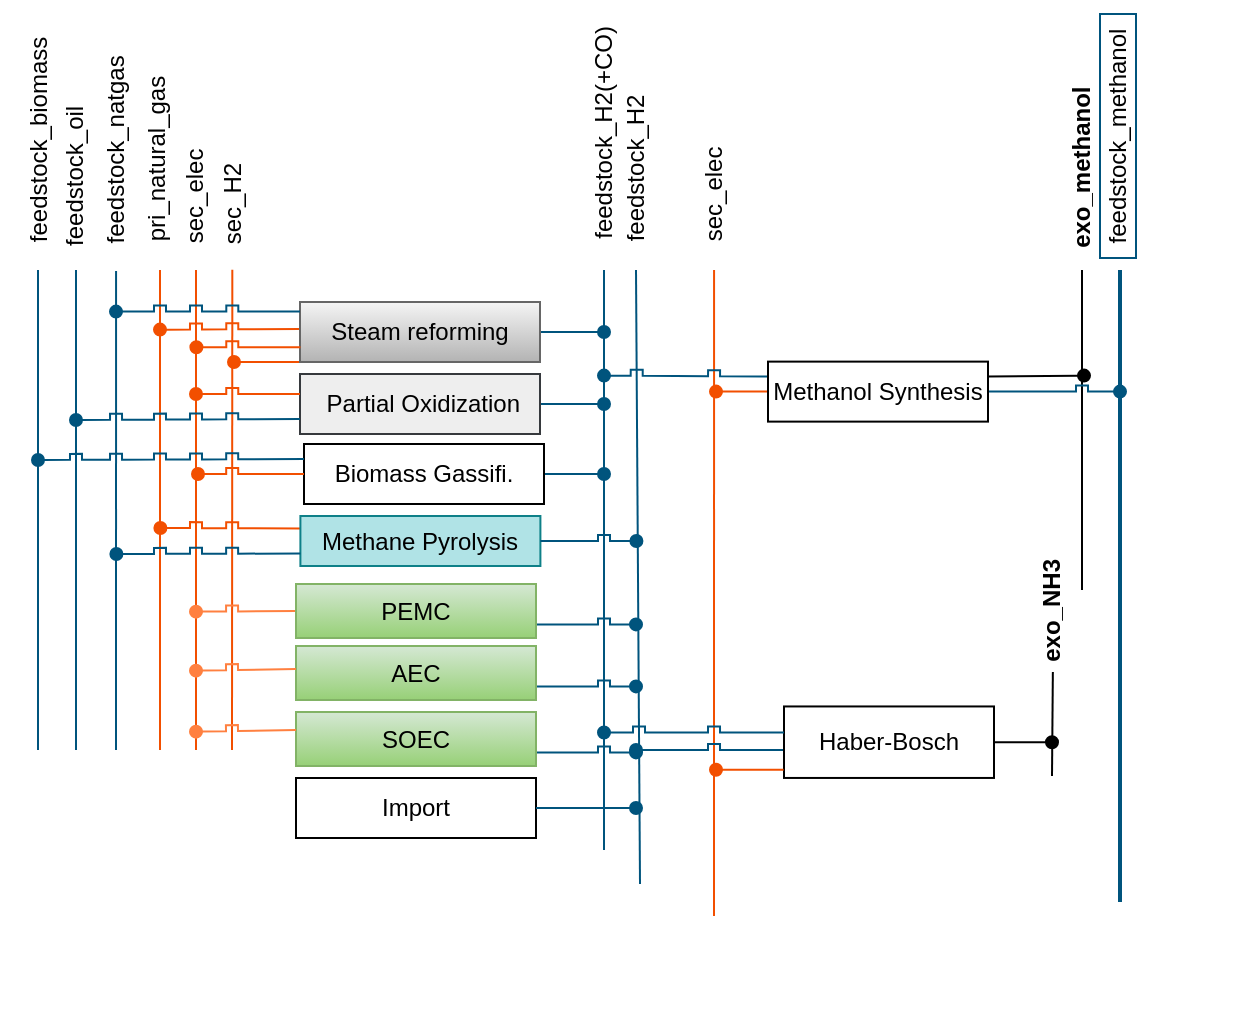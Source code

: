 <mxfile version="27.0.8">
  <diagram name="phD_CO2_Chemi_TAM_new_v05" id="WDX7f_W05rf2Wvv5TgFl">
    <mxGraphModel dx="786" dy="27" grid="0" gridSize="10" guides="1" tooltips="1" connect="1" arrows="1" fold="1" page="0" pageScale="1" pageWidth="1100" pageHeight="1700" background="none" math="0" shadow="0">
      <root>
        <mxCell id="lKqFauuPE0kPOxdu61FG-0" />
        <mxCell id="lKqFauuPE0kPOxdu61FG-1" style="locked=1;" parent="lKqFauuPE0kPOxdu61FG-0" />
        <mxCell id="lKqFauuPE0kPOxdu61FG-2" value="H2_fossil" parent="lKqFauuPE0kPOxdu61FG-0" />
        <mxCell id="lKqFauuPE0kPOxdu61FG-3" value="" style="endArrow=none;rounded=0;strokeColor=#00547D;strokeWidth=1;endSize=6;exitX=0.027;exitY=0.5;exitDx=0;exitDy=0;exitPerimeter=0;fontFamily=Helvetica;html=1;" parent="lKqFauuPE0kPOxdu61FG-2" source="lKqFauuPE0kPOxdu61FG-20" edge="1">
          <mxGeometry width="50" height="50" relative="1" as="geometry">
            <mxPoint x="361" y="674.679" as="sourcePoint" />
            <mxPoint x="360" y="917" as="targetPoint" />
          </mxGeometry>
        </mxCell>
        <mxCell id="lKqFauuPE0kPOxdu61FG-4" value="" style="endArrow=none;rounded=0;strokeColor=#00547D;fontFamily=Helvetica;html=1;" parent="lKqFauuPE0kPOxdu61FG-2" edge="1">
          <mxGeometry width="50" height="50" relative="1" as="geometry">
            <mxPoint x="379" y="917" as="sourcePoint" />
            <mxPoint x="379" y="677" as="targetPoint" />
          </mxGeometry>
        </mxCell>
        <mxCell id="lKqFauuPE0kPOxdu61FG-5" value="" style="endArrow=none;rounded=0;entryX=0.021;entryY=0.518;entryDx=0;entryDy=0;strokeColor=#00547D;entryPerimeter=0;fontFamily=Helvetica;html=1;" parent="lKqFauuPE0kPOxdu61FG-2" target="lKqFauuPE0kPOxdu61FG-22" edge="1">
          <mxGeometry width="50" height="50" relative="1" as="geometry">
            <mxPoint x="399" y="917" as="sourcePoint" />
            <mxPoint x="401" y="675.5" as="targetPoint" />
          </mxGeometry>
        </mxCell>
        <mxCell id="lKqFauuPE0kPOxdu61FG-6" value="" style="endArrow=none;rounded=0;strokeColor=#f24f00;fontFamily=Helvetica;html=1;" parent="lKqFauuPE0kPOxdu61FG-2" edge="1">
          <mxGeometry width="50" height="50" relative="1" as="geometry">
            <mxPoint x="421" y="917" as="sourcePoint" />
            <mxPoint x="421" y="677" as="targetPoint" />
          </mxGeometry>
        </mxCell>
        <mxCell id="lKqFauuPE0kPOxdu61FG-7" value="" style="endArrow=none;rounded=0;strokeColor=#F24F00;fontFamily=Helvetica;html=1;" parent="lKqFauuPE0kPOxdu61FG-2" edge="1">
          <mxGeometry width="50" height="50" relative="1" as="geometry">
            <mxPoint x="439" y="917" as="sourcePoint" />
            <mxPoint x="439" y="677" as="targetPoint" />
          </mxGeometry>
        </mxCell>
        <mxCell id="lKqFauuPE0kPOxdu61FG-8" value="" style="endArrow=none;rounded=0;entryX=0.009;entryY=0.497;entryDx=0;entryDy=0;strokeColor=#F24F00;entryPerimeter=0;fontFamily=Helvetica;html=1;" parent="lKqFauuPE0kPOxdu61FG-2" target="lKqFauuPE0kPOxdu61FG-25" edge="1">
          <mxGeometry width="50" height="50" relative="1" as="geometry">
            <mxPoint x="457" y="917" as="sourcePoint" />
            <mxPoint x="459.75" y="674.52" as="targetPoint" />
          </mxGeometry>
        </mxCell>
        <mxCell id="lKqFauuPE0kPOxdu61FG-9" value="" style="group;fontFamily=Helvetica;whiteSpace=wrap;html=1;" parent="lKqFauuPE0kPOxdu61FG-2" vertex="1" connectable="0">
          <mxGeometry x="361" y="729" width="250" height="40" as="geometry" />
        </mxCell>
        <mxCell id="lKqFauuPE0kPOxdu61FG-10" value="" style="edgeStyle=orthogonalEdgeStyle;rounded=0;orthogonalLoop=1;jettySize=auto;exitX=1;exitY=0.5;exitDx=0;exitDy=0;endArrow=oval;endFill=1;strokeColor=#00547D;fontFamily=Helvetica;html=1;" parent="lKqFauuPE0kPOxdu61FG-9" source="lKqFauuPE0kPOxdu61FG-11" edge="1">
          <mxGeometry relative="1" as="geometry">
            <mxPoint x="282" y="15" as="targetPoint" />
          </mxGeometry>
        </mxCell>
        <mxCell id="lKqFauuPE0kPOxdu61FG-11" value="&amp;nbsp;Partial Oxidization" style="rounded=0;fillColor=#eeeeee;strokeColor=#36393d;fontFamily=Helvetica;whiteSpace=wrap;html=1;" parent="lKqFauuPE0kPOxdu61FG-9" vertex="1">
          <mxGeometry x="130" width="120" height="30" as="geometry" />
        </mxCell>
        <mxCell id="lKqFauuPE0kPOxdu61FG-12" value="" style="edgeStyle=orthogonalEdgeStyle;rounded=0;orthogonalLoop=1;jettySize=auto;exitX=0;exitY=0.75;exitDx=0;exitDy=0;strokeWidth=1;endArrow=oval;endFill=1;jumpStyle=sharp;strokeColor=#00547D;fontFamily=Helvetica;html=1;" parent="lKqFauuPE0kPOxdu61FG-9" source="lKqFauuPE0kPOxdu61FG-11" edge="1">
          <mxGeometry relative="1" as="geometry">
            <mxPoint x="18" y="23" as="targetPoint" />
          </mxGeometry>
        </mxCell>
        <mxCell id="lKqFauuPE0kPOxdu61FG-13" value="" style="edgeStyle=orthogonalEdgeStyle;rounded=0;orthogonalLoop=1;jettySize=auto;exitX=0;exitY=0.333;exitDx=0;exitDy=0;endArrow=oval;endFill=1;exitPerimeter=0;jumpStyle=sharp;strokeColor=#F24F00;fontFamily=Helvetica;html=1;" parent="lKqFauuPE0kPOxdu61FG-9" source="lKqFauuPE0kPOxdu61FG-11" edge="1">
          <mxGeometry relative="1" as="geometry">
            <mxPoint x="78" y="10" as="targetPoint" />
          </mxGeometry>
        </mxCell>
        <mxCell id="lKqFauuPE0kPOxdu61FG-14" value="" style="group;fontFamily=Helvetica;whiteSpace=wrap;html=1;" parent="lKqFauuPE0kPOxdu61FG-2" vertex="1" connectable="0">
          <mxGeometry x="421" y="693" width="190" height="36" as="geometry" />
        </mxCell>
        <mxCell id="lKqFauuPE0kPOxdu61FG-15" value="" style="edgeStyle=orthogonalEdgeStyle;rounded=0;orthogonalLoop=1;jettySize=auto;exitX=0;exitY=0.5;exitDx=0;exitDy=0;endArrow=oval;endFill=1;jumpStyle=sharp;strokeColor=#f24f00;fontFamily=Helvetica;html=1;" parent="lKqFauuPE0kPOxdu61FG-14" edge="1">
          <mxGeometry relative="1" as="geometry">
            <mxPoint y="13.8" as="targetPoint" />
            <mxPoint x="70" y="13.5" as="sourcePoint" />
          </mxGeometry>
        </mxCell>
        <mxCell id="lKqFauuPE0kPOxdu61FG-16" value="" style="edgeStyle=orthogonalEdgeStyle;rounded=0;orthogonalLoop=1;jettySize=auto;exitX=1;exitY=0.5;exitDx=0;exitDy=0;endArrow=oval;endFill=1;strokeColor=#00547D;fontFamily=Helvetica;html=1;" parent="lKqFauuPE0kPOxdu61FG-14" source="lKqFauuPE0kPOxdu61FG-18" edge="1">
          <mxGeometry relative="1" as="geometry">
            <mxPoint x="222" y="15" as="targetPoint" />
          </mxGeometry>
        </mxCell>
        <mxCell id="lKqFauuPE0kPOxdu61FG-17" value="" style="edgeStyle=orthogonalEdgeStyle;rounded=0;orthogonalLoop=1;jettySize=auto;exitX=0;exitY=1;exitDx=0;exitDy=0;endArrow=oval;endFill=1;strokeColor=#F24F00;fontFamily=Helvetica;html=1;" parent="lKqFauuPE0kPOxdu61FG-14" source="lKqFauuPE0kPOxdu61FG-18" edge="1">
          <mxGeometry relative="1" as="geometry">
            <mxPoint x="37" y="30.333" as="targetPoint" />
          </mxGeometry>
        </mxCell>
        <mxCell id="lKqFauuPE0kPOxdu61FG-18" value="Steam reforming" style="rounded=0;fillColor=#f5f5f5;gradientColor=#b3b3b3;strokeColor=#666666;fontFamily=Helvetica;whiteSpace=wrap;html=1;" parent="lKqFauuPE0kPOxdu61FG-14" vertex="1">
          <mxGeometry x="70" width="120" height="30" as="geometry" />
        </mxCell>
        <mxCell id="lKqFauuPE0kPOxdu61FG-19" value="" style="edgeStyle=orthogonalEdgeStyle;rounded=0;orthogonalLoop=1;jettySize=auto;exitX=0;exitY=0.25;exitDx=0;exitDy=0;endArrow=oval;endFill=1;jumpStyle=sharp;strokeColor=#00547D;fontFamily=Helvetica;html=1;" parent="lKqFauuPE0kPOxdu61FG-14" edge="1">
          <mxGeometry relative="1" as="geometry">
            <mxPoint x="-22" y="4.8" as="targetPoint" />
            <mxPoint x="70" y="4.8" as="sourcePoint" />
          </mxGeometry>
        </mxCell>
        <mxCell id="lKqFauuPE0kPOxdu61FG-20" value="feedstock_biomass" style="text;strokeColor=none;fillColor=none;align=center;verticalAlign=middle;rounded=0;rotation=270;fontFamily=Helvetica;whiteSpace=wrap;html=1;" parent="lKqFauuPE0kPOxdu61FG-2" vertex="1">
          <mxGeometry x="291" y="597" width="138" height="29.44" as="geometry" />
        </mxCell>
        <mxCell id="lKqFauuPE0kPOxdu61FG-21" value="feedstock_oil" style="text;strokeColor=none;fillColor=none;align=center;verticalAlign=middle;rounded=0;rotation=270;fontFamily=Helvetica;whiteSpace=wrap;html=1;" parent="lKqFauuPE0kPOxdu61FG-2" vertex="1">
          <mxGeometry x="327.88" y="615.22" width="101.25" height="29.39" as="geometry" />
        </mxCell>
        <mxCell id="lKqFauuPE0kPOxdu61FG-22" value="feedstock_natgas" style="text;strokeColor=none;fillColor=none;align=center;verticalAlign=middle;rounded=0;rotation=270;fontFamily=Helvetica;whiteSpace=wrap;html=1;" parent="lKqFauuPE0kPOxdu61FG-2" vertex="1">
          <mxGeometry x="335.07" y="602" width="126.87" height="29.39" as="geometry" />
        </mxCell>
        <mxCell id="lKqFauuPE0kPOxdu61FG-23" value="sec_elec" style="text;strokeColor=none;fillColor=none;align=center;verticalAlign=middle;rounded=0;rotation=270;fontFamily=Helvetica;whiteSpace=wrap;html=1;" parent="lKqFauuPE0kPOxdu61FG-2" vertex="1">
          <mxGeometry x="400" y="625.27" width="77" height="29.39" as="geometry" />
        </mxCell>
        <mxCell id="lKqFauuPE0kPOxdu61FG-24" value="pri_natural_gas" style="text;strokeColor=none;fillColor=none;align=center;verticalAlign=middle;rounded=0;rotation=270;fontFamily=Helvetica;whiteSpace=wrap;html=1;" parent="lKqFauuPE0kPOxdu61FG-2" vertex="1">
          <mxGeometry x="366.5" y="607" width="105.5" height="30" as="geometry" />
        </mxCell>
        <mxCell id="lKqFauuPE0kPOxdu61FG-25" value="sec_H2" style="text;strokeColor=none;fillColor=none;align=center;verticalAlign=middle;rounded=0;rotation=270;fontFamily=Helvetica;whiteSpace=wrap;html=1;" parent="lKqFauuPE0kPOxdu61FG-2" vertex="1">
          <mxGeometry x="423.32" y="628.85" width="67.87" height="29.39" as="geometry" />
        </mxCell>
        <mxCell id="lKqFauuPE0kPOxdu61FG-26" value="feedstock_H2(+CO)" style="text;strokeColor=none;fillColor=none;align=center;verticalAlign=middle;rounded=0;rotation=270;fontFamily=Helvetica;whiteSpace=wrap;html=1;" parent="lKqFauuPE0kPOxdu61FG-2" vertex="1">
          <mxGeometry x="591" y="601.998" width="104.0" height="12.419" as="geometry" />
        </mxCell>
        <mxCell id="lKqFauuPE0kPOxdu61FG-27" value="" style="endArrow=none;rounded=0;fillColor=#647687;strokeColor=#00547D;strokeWidth=1;fontFamily=Helvetica;html=1;" parent="lKqFauuPE0kPOxdu61FG-2" edge="1">
          <mxGeometry width="50" height="50" relative="1" as="geometry">
            <mxPoint x="643" y="967" as="sourcePoint" />
            <mxPoint x="643" y="677" as="targetPoint" />
          </mxGeometry>
        </mxCell>
        <mxCell id="lKqFauuPE0kPOxdu61FG-28" value="" style="edgeStyle=orthogonalEdgeStyle;rounded=0;orthogonalLoop=1;jettySize=auto;endArrow=oval;endFill=1;jumpStyle=sharp;strokeColor=#f24f00;exitX=0;exitY=0.75;exitDx=0;exitDy=0;fontFamily=Helvetica;html=1;" parent="lKqFauuPE0kPOxdu61FG-2" edge="1">
          <mxGeometry relative="1" as="geometry">
            <mxPoint x="439.2" y="715.59" as="targetPoint" />
            <mxPoint x="491.2" y="715.59" as="sourcePoint" />
          </mxGeometry>
        </mxCell>
        <mxCell id="lKqFauuPE0kPOxdu61FG-29" value="" style="group;fontFamily=Helvetica;whiteSpace=wrap;html=1;" parent="lKqFauuPE0kPOxdu61FG-2" vertex="1" connectable="0">
          <mxGeometry x="360" y="764" width="283" height="30" as="geometry" />
        </mxCell>
        <mxCell id="lKqFauuPE0kPOxdu61FG-30" value="" style="edgeStyle=orthogonalEdgeStyle;rounded=0;orthogonalLoop=1;jettySize=auto;exitX=1;exitY=0.5;exitDx=0;exitDy=0;endArrow=oval;endFill=1;strokeColor=#00547D;fontFamily=Helvetica;html=1;" parent="lKqFauuPE0kPOxdu61FG-29" source="lKqFauuPE0kPOxdu61FG-31" edge="1">
          <mxGeometry relative="1" as="geometry">
            <mxPoint x="283" y="15" as="targetPoint" />
          </mxGeometry>
        </mxCell>
        <mxCell id="lKqFauuPE0kPOxdu61FG-31" value="Biomass Gassifi." style="rounded=0;fontFamily=Helvetica;whiteSpace=wrap;html=1;" parent="lKqFauuPE0kPOxdu61FG-29" vertex="1">
          <mxGeometry x="133" width="120" height="30" as="geometry" />
        </mxCell>
        <mxCell id="lKqFauuPE0kPOxdu61FG-32" value="" style="edgeStyle=orthogonalEdgeStyle;rounded=0;orthogonalLoop=1;jettySize=auto;exitX=0;exitY=0.25;exitDx=0;exitDy=0;strokeColor=#00547D;strokeWidth=1;endArrow=oval;endFill=1;fillColor=#647687;jumpStyle=sharp;fontFamily=Helvetica;html=1;" parent="lKqFauuPE0kPOxdu61FG-29" source="lKqFauuPE0kPOxdu61FG-31" edge="1">
          <mxGeometry relative="1" as="geometry">
            <mxPoint y="8" as="targetPoint" />
          </mxGeometry>
        </mxCell>
        <mxCell id="lKqFauuPE0kPOxdu61FG-33" value="" style="edgeStyle=orthogonalEdgeStyle;rounded=0;orthogonalLoop=1;jettySize=auto;exitX=0;exitY=0.5;exitDx=0;exitDy=0;strokeColor=#F24F00;strokeWidth=1;endArrow=oval;endFill=1;jumpStyle=sharp;fontFamily=Helvetica;html=1;" parent="lKqFauuPE0kPOxdu61FG-29" source="lKqFauuPE0kPOxdu61FG-31" edge="1">
          <mxGeometry relative="1" as="geometry">
            <mxPoint x="80" y="15" as="targetPoint" />
          </mxGeometry>
        </mxCell>
        <mxCell id="lKqFauuPE0kPOxdu61FG-34" value="H2_green" parent="lKqFauuPE0kPOxdu61FG-0" />
        <mxCell id="lKqFauuPE0kPOxdu61FG-35" value="" style="endArrow=none;html=1;rounded=0;fillColor=#647687;strokeColor=#00547D;strokeWidth=1;" parent="lKqFauuPE0kPOxdu61FG-34" edge="1">
          <mxGeometry width="50" height="50" relative="1" as="geometry">
            <mxPoint x="661" y="984" as="sourcePoint" />
            <mxPoint x="659" y="677" as="targetPoint" />
          </mxGeometry>
        </mxCell>
        <mxCell id="lKqFauuPE0kPOxdu61FG-36" value="feedstock_H2" style="text;html=1;strokeColor=none;fillColor=none;align=center;verticalAlign=middle;whiteSpace=wrap;rounded=0;rotation=270;" parent="lKqFauuPE0kPOxdu61FG-34" vertex="1">
          <mxGeometry x="607" y="617" width="104" height="17.94" as="geometry" />
        </mxCell>
        <mxCell id="lKqFauuPE0kPOxdu61FG-37" value="" style="group" parent="lKqFauuPE0kPOxdu61FG-34" vertex="1" connectable="0">
          <mxGeometry x="489" y="834" width="170" height="27" as="geometry" />
        </mxCell>
        <mxCell id="lKqFauuPE0kPOxdu61FG-38" style="edgeStyle=orthogonalEdgeStyle;rounded=0;orthogonalLoop=1;jettySize=auto;html=1;exitX=1;exitY=0.75;exitDx=0;exitDy=0;endArrow=oval;endFill=1;jumpStyle=sharp;strokeColor=#00547D;" parent="lKqFauuPE0kPOxdu61FG-37" source="lKqFauuPE0kPOxdu61FG-41" edge="1">
          <mxGeometry relative="1" as="geometry">
            <mxPoint x="170" y="20.2" as="targetPoint" />
          </mxGeometry>
        </mxCell>
        <mxCell id="lKqFauuPE0kPOxdu61FG-39" value="" style="group" parent="lKqFauuPE0kPOxdu61FG-37" vertex="1" connectable="0">
          <mxGeometry x="-50" width="170" height="27" as="geometry" />
        </mxCell>
        <mxCell id="lKqFauuPE0kPOxdu61FG-40" style="edgeStyle=orthogonalEdgeStyle;rounded=0;hachureGap=4;orthogonalLoop=1;jettySize=auto;html=1;exitX=0;exitY=0.5;exitDx=0;exitDy=0;fontFamily=Architects Daughter;fontSource=https%3A%2F%2Ffonts.googleapis.com%2Fcss%3Ffamily%3DArchitects%2BDaughter;endArrow=oval;endFill=1;jumpStyle=sharp;strokeColor=#FF8040;" parent="lKqFauuPE0kPOxdu61FG-39" source="lKqFauuPE0kPOxdu61FG-41" edge="1">
          <mxGeometry relative="1" as="geometry">
            <mxPoint y="13.833" as="targetPoint" />
          </mxGeometry>
        </mxCell>
        <mxCell id="lKqFauuPE0kPOxdu61FG-41" value="PEMC" style="rounded=0;whiteSpace=wrap;html=1;fillColor=#d5e8d4;gradientColor=#97d077;strokeColor=#82b366;" parent="lKqFauuPE0kPOxdu61FG-39" vertex="1">
          <mxGeometry x="50" width="120" height="27" as="geometry" />
        </mxCell>
        <mxCell id="lKqFauuPE0kPOxdu61FG-42" value="" style="group" parent="lKqFauuPE0kPOxdu61FG-34" vertex="1" connectable="0">
          <mxGeometry x="489" y="931" width="250" height="50" as="geometry" />
        </mxCell>
        <mxCell id="lKqFauuPE0kPOxdu61FG-43" value="Import" style="whiteSpace=wrap;html=1;rounded=0;" parent="lKqFauuPE0kPOxdu61FG-42" vertex="1">
          <mxGeometry width="120" height="30" as="geometry" />
        </mxCell>
        <mxCell id="lKqFauuPE0kPOxdu61FG-44" style="edgeStyle=orthogonalEdgeStyle;rounded=0;orthogonalLoop=1;jettySize=auto;html=1;exitX=1;exitY=0.5;exitDx=0;exitDy=0;endArrow=oval;endFill=1;strokeColor=#00547D;" parent="lKqFauuPE0kPOxdu61FG-42" source="lKqFauuPE0kPOxdu61FG-43" edge="1">
          <mxGeometry relative="1" as="geometry">
            <mxPoint x="170" y="15" as="targetPoint" />
          </mxGeometry>
        </mxCell>
        <mxCell id="lKqFauuPE0kPOxdu61FG-45" value="" style="group" parent="lKqFauuPE0kPOxdu61FG-34" vertex="1" connectable="0">
          <mxGeometry x="341.2" y="757" width="370" height="71.5" as="geometry" />
        </mxCell>
        <mxCell id="lKqFauuPE0kPOxdu61FG-46" value="" style="group" parent="lKqFauuPE0kPOxdu61FG-45" vertex="1" connectable="0">
          <mxGeometry x="60" y="43" width="210" height="30" as="geometry" />
        </mxCell>
        <mxCell id="lKqFauuPE0kPOxdu61FG-47" style="edgeStyle=orthogonalEdgeStyle;rounded=0;orthogonalLoop=1;jettySize=auto;html=1;exitX=0;exitY=0.25;exitDx=0;exitDy=0;endArrow=oval;endFill=1;jumpStyle=sharp;strokeColor=#F24F00;" parent="lKqFauuPE0kPOxdu61FG-46" source="lKqFauuPE0kPOxdu61FG-48" edge="1">
          <mxGeometry relative="1" as="geometry">
            <mxPoint x="20" y="6" as="targetPoint" />
          </mxGeometry>
        </mxCell>
        <mxCell id="lKqFauuPE0kPOxdu61FG-48" value="Methane Pyrolysis" style="rounded=0;whiteSpace=wrap;html=1;fillColor=#b0e3e6;strokeColor=#0e8088;" parent="lKqFauuPE0kPOxdu61FG-46" vertex="1">
          <mxGeometry x="90" width="120" height="25.0" as="geometry" />
        </mxCell>
        <mxCell id="lKqFauuPE0kPOxdu61FG-49" style="edgeStyle=orthogonalEdgeStyle;rounded=0;orthogonalLoop=1;jettySize=auto;html=1;exitX=0;exitY=0.75;exitDx=0;exitDy=0;endArrow=oval;endFill=1;jumpStyle=sharp;strokeColor=#00547D;" parent="lKqFauuPE0kPOxdu61FG-46" source="lKqFauuPE0kPOxdu61FG-48" edge="1">
          <mxGeometry relative="1" as="geometry">
            <mxPoint x="-2" y="19" as="targetPoint" />
          </mxGeometry>
        </mxCell>
        <mxCell id="lKqFauuPE0kPOxdu61FG-50" style="edgeStyle=orthogonalEdgeStyle;rounded=0;orthogonalLoop=1;jettySize=auto;html=1;exitX=1;exitY=0.5;exitDx=0;exitDy=0;endArrow=oval;endFill=1;jumpStyle=sharp;strokeColor=#00547D;" parent="lKqFauuPE0kPOxdu61FG-46" source="lKqFauuPE0kPOxdu61FG-48" edge="1">
          <mxGeometry relative="1" as="geometry">
            <mxPoint x="258" y="12.5" as="targetPoint" />
          </mxGeometry>
        </mxCell>
        <mxCell id="lKqFauuPE0kPOxdu61FG-51" value="" style="group" parent="lKqFauuPE0kPOxdu61FG-34" vertex="1" connectable="0">
          <mxGeometry x="489" y="865" width="170" height="27" as="geometry" />
        </mxCell>
        <mxCell id="lKqFauuPE0kPOxdu61FG-52" style="edgeStyle=orthogonalEdgeStyle;rounded=0;orthogonalLoop=1;jettySize=auto;html=1;exitX=1;exitY=0.75;exitDx=0;exitDy=0;endArrow=oval;endFill=1;jumpStyle=sharp;strokeColor=#00547D;" parent="lKqFauuPE0kPOxdu61FG-51" source="lKqFauuPE0kPOxdu61FG-53" edge="1">
          <mxGeometry relative="1" as="geometry">
            <mxPoint x="170" y="20.2" as="targetPoint" />
          </mxGeometry>
        </mxCell>
        <mxCell id="lKqFauuPE0kPOxdu61FG-53" value="AEC" style="rounded=0;whiteSpace=wrap;html=1;fillColor=#d5e8d4;gradientColor=#97d077;strokeColor=#82b366;" parent="lKqFauuPE0kPOxdu61FG-51" vertex="1">
          <mxGeometry width="120" height="27" as="geometry" />
        </mxCell>
        <mxCell id="lKqFauuPE0kPOxdu61FG-54" style="edgeStyle=orthogonalEdgeStyle;rounded=0;hachureGap=4;orthogonalLoop=1;jettySize=auto;html=1;exitX=0;exitY=0.5;exitDx=0;exitDy=0;fontFamily=Architects Daughter;fontSource=https%3A%2F%2Ffonts.googleapis.com%2Fcss%3Ffamily%3DArchitects%2BDaughter;endArrow=oval;endFill=1;jumpStyle=sharp;strokeColor=#FF8040;" parent="lKqFauuPE0kPOxdu61FG-34" edge="1">
          <mxGeometry relative="1" as="geometry">
            <mxPoint x="439" y="877.333" as="targetPoint" />
            <mxPoint x="489" y="876.5" as="sourcePoint" />
          </mxGeometry>
        </mxCell>
        <mxCell id="lKqFauuPE0kPOxdu61FG-55" value="" style="group" parent="lKqFauuPE0kPOxdu61FG-34" vertex="1" connectable="0">
          <mxGeometry x="489" y="898" width="170" height="27" as="geometry" />
        </mxCell>
        <mxCell id="lKqFauuPE0kPOxdu61FG-56" style="edgeStyle=orthogonalEdgeStyle;rounded=0;orthogonalLoop=1;jettySize=auto;html=1;exitX=1;exitY=0.75;exitDx=0;exitDy=0;endArrow=oval;endFill=1;jumpStyle=sharp;strokeColor=#00547D;" parent="lKqFauuPE0kPOxdu61FG-55" source="lKqFauuPE0kPOxdu61FG-57" edge="1">
          <mxGeometry relative="1" as="geometry">
            <mxPoint x="170" y="20.2" as="targetPoint" />
          </mxGeometry>
        </mxCell>
        <mxCell id="lKqFauuPE0kPOxdu61FG-57" value="SOEC" style="rounded=0;whiteSpace=wrap;html=1;fillColor=#d5e8d4;gradientColor=#97d077;strokeColor=#82b366;" parent="lKqFauuPE0kPOxdu61FG-55" vertex="1">
          <mxGeometry width="120" height="27" as="geometry" />
        </mxCell>
        <mxCell id="lKqFauuPE0kPOxdu61FG-58" style="edgeStyle=orthogonalEdgeStyle;rounded=0;hachureGap=4;orthogonalLoop=1;jettySize=auto;html=1;exitX=0;exitY=0.5;exitDx=0;exitDy=0;fontFamily=Architects Daughter;fontSource=https%3A%2F%2Ffonts.googleapis.com%2Fcss%3Ffamily%3DArchitects%2BDaughter;endArrow=oval;endFill=1;jumpStyle=sharp;strokeColor=#FF8040;" parent="lKqFauuPE0kPOxdu61FG-34" edge="1">
          <mxGeometry relative="1" as="geometry">
            <mxPoint x="439" y="907.833" as="targetPoint" />
            <mxPoint x="489" y="907" as="sourcePoint" />
          </mxGeometry>
        </mxCell>
        <mxCell id="lKqFauuPE0kPOxdu61FG-59" value="NH3_HB" parent="lKqFauuPE0kPOxdu61FG-0" />
        <mxCell id="lKqFauuPE0kPOxdu61FG-60" value="" style="group" parent="lKqFauuPE0kPOxdu61FG-59" vertex="1" connectable="0">
          <mxGeometry x="689.028" y="617" width="17.944" height="342.031" as="geometry" />
        </mxCell>
        <mxCell id="lKqFauuPE0kPOxdu61FG-61" value="sec_elec" style="text;html=1;strokeColor=none;fillColor=none;align=center;verticalAlign=middle;whiteSpace=wrap;rounded=0;rotation=270;" parent="lKqFauuPE0kPOxdu61FG-60" vertex="1">
          <mxGeometry x="-21.028" y="13" width="60" height="17.944" as="geometry" />
        </mxCell>
        <mxCell id="lKqFauuPE0kPOxdu61FG-62" value="" style="endArrow=none;html=1;rounded=0;strokeColor=#F24F00;" parent="lKqFauuPE0kPOxdu61FG-60" edge="1">
          <mxGeometry width="50" height="50" relative="1" as="geometry">
            <mxPoint x="8.972" y="383" as="sourcePoint" />
            <mxPoint x="9" y="60" as="targetPoint" />
          </mxGeometry>
        </mxCell>
        <mxCell id="lKqFauuPE0kPOxdu61FG-63" value="" style="group" parent="lKqFauuPE0kPOxdu61FG-59" vertex="1" connectable="0">
          <mxGeometry x="661" y="827.001" width="216.68" height="220.47" as="geometry" />
        </mxCell>
        <mxCell id="lKqFauuPE0kPOxdu61FG-64" value="" style="group" parent="lKqFauuPE0kPOxdu61FG-63" vertex="1" connectable="0">
          <mxGeometry y="2.03" width="216.68" height="218.44" as="geometry" />
        </mxCell>
        <mxCell id="lKqFauuPE0kPOxdu61FG-65" style="edgeStyle=orthogonalEdgeStyle;rounded=0;orthogonalLoop=1;jettySize=auto;html=1;exitX=1;exitY=0.5;exitDx=0;exitDy=0;endArrow=oval;endFill=1;" parent="lKqFauuPE0kPOxdu61FG-64" source="lKqFauuPE0kPOxdu61FG-67" edge="1">
          <mxGeometry relative="1" as="geometry">
            <mxPoint x="206" y="84.2" as="targetPoint" />
          </mxGeometry>
        </mxCell>
        <mxCell id="lKqFauuPE0kPOxdu61FG-66" style="edgeStyle=orthogonalEdgeStyle;rounded=0;orthogonalLoop=1;jettySize=auto;html=1;endArrow=oval;endFill=1;jumpStyle=sharp;exitX=0;exitY=0.75;exitDx=0;exitDy=0;strokeColor=#00547D;" parent="lKqFauuPE0kPOxdu61FG-64" source="lKqFauuPE0kPOxdu61FG-67" edge="1">
          <mxGeometry relative="1" as="geometry">
            <mxPoint x="-2" y="87.969" as="targetPoint" />
            <mxPoint x="71" y="87.969" as="sourcePoint" />
            <Array as="points">
              <mxPoint x="72" y="88" />
            </Array>
          </mxGeometry>
        </mxCell>
        <mxCell id="lKqFauuPE0kPOxdu61FG-67" value="Haber-Bosch" style="whiteSpace=wrap;html=1;rounded=0;" parent="lKqFauuPE0kPOxdu61FG-64" vertex="1">
          <mxGeometry x="72" y="66.196" width="105" height="35.75" as="geometry" />
        </mxCell>
        <mxCell id="lKqFauuPE0kPOxdu61FG-68" value="" style="endArrow=none;html=1;rounded=0;" parent="lKqFauuPE0kPOxdu61FG-64" edge="1">
          <mxGeometry width="50" height="50" relative="1" as="geometry">
            <mxPoint x="206" y="100.969" as="sourcePoint" />
            <mxPoint x="206.431" y="49" as="targetPoint" />
          </mxGeometry>
        </mxCell>
        <mxCell id="lKqFauuPE0kPOxdu61FG-69" style="edgeStyle=orthogonalEdgeStyle;rounded=0;orthogonalLoop=1;jettySize=auto;html=1;exitX=0;exitY=0.364;exitDx=0;exitDy=0;jumpStyle=sharp;endArrow=oval;endFill=1;exitPerimeter=0;strokeColor=#00547D;" parent="lKqFauuPE0kPOxdu61FG-64" source="lKqFauuPE0kPOxdu61FG-67" edge="1">
          <mxGeometry relative="1" as="geometry">
            <mxPoint x="-18" y="79.2" as="targetPoint" />
          </mxGeometry>
        </mxCell>
        <mxCell id="lKqFauuPE0kPOxdu61FG-70" style="edgeStyle=orthogonalEdgeStyle;rounded=0;orthogonalLoop=1;jettySize=auto;html=1;exitX=-0.002;exitY=0.886;exitDx=0;exitDy=0;jumpStyle=sharp;endArrow=oval;endFill=1;strokeColor=#F24F00;exitPerimeter=0;" parent="lKqFauuPE0kPOxdu61FG-64" source="lKqFauuPE0kPOxdu61FG-67" edge="1">
          <mxGeometry relative="1" as="geometry">
            <mxPoint x="38" y="97.969" as="targetPoint" />
          </mxGeometry>
        </mxCell>
        <mxCell id="lKqFauuPE0kPOxdu61FG-71" value="exo_NH3" style="text;html=1;align=center;verticalAlign=middle;whiteSpace=wrap;rounded=0;rotation=270;fontStyle=1;flipH=0;direction=west;" parent="lKqFauuPE0kPOxdu61FG-59" vertex="1">
          <mxGeometry x="838" y="837.001" width="58.88" height="20.48" as="geometry" />
        </mxCell>
        <mxCell id="lKqFauuPE0kPOxdu61FG-72" value="Methanol_fossil" parent="lKqFauuPE0kPOxdu61FG-0" />
        <mxCell id="lKqFauuPE0kPOxdu61FG-73" value="" style="group" parent="lKqFauuPE0kPOxdu61FG-72" vertex="1" connectable="0">
          <mxGeometry x="641" y="547" width="325" height="364.81" as="geometry" />
        </mxCell>
        <mxCell id="lKqFauuPE0kPOxdu61FG-74" value="exo_methanol" style="text;html=1;align=center;verticalAlign=middle;whiteSpace=wrap;rounded=0;rotation=270;fontStyle=1;" parent="lKqFauuPE0kPOxdu61FG-73" vertex="1">
          <mxGeometry x="194.36" y="65.92" width="93.76" height="24.83" as="geometry" />
        </mxCell>
        <mxCell id="lKqFauuPE0kPOxdu61FG-77" style="edgeStyle=orthogonalEdgeStyle;rounded=0;orthogonalLoop=1;jettySize=auto;html=1;endArrow=none;endFill=0;" parent="lKqFauuPE0kPOxdu61FG-73" edge="1">
          <mxGeometry relative="1" as="geometry">
            <mxPoint x="241" y="290" as="targetPoint" />
            <mxPoint x="241" y="130" as="sourcePoint" />
          </mxGeometry>
        </mxCell>
        <mxCell id="lKqFauuPE0kPOxdu61FG-78" style="edgeStyle=orthogonalEdgeStyle;rounded=0;orthogonalLoop=1;jettySize=auto;html=1;exitX=0;exitY=0.25;exitDx=0;exitDy=0;endArrow=oval;endFill=1;jumpStyle=sharp;strokeColor=#00547D;" parent="lKqFauuPE0kPOxdu61FG-73" source="lKqFauuPE0kPOxdu61FG-82" edge="1">
          <mxGeometry relative="1" as="geometry">
            <mxPoint x="2" y="182.81" as="targetPoint" />
          </mxGeometry>
        </mxCell>
        <mxCell id="lKqFauuPE0kPOxdu61FG-79" style="edgeStyle=orthogonalEdgeStyle;rounded=0;orthogonalLoop=1;jettySize=auto;html=1;exitX=0;exitY=0.5;exitDx=0;exitDy=0;endArrow=oval;endFill=1;jumpStyle=sharp;strokeColor=#F24F00;" parent="lKqFauuPE0kPOxdu61FG-73" source="lKqFauuPE0kPOxdu61FG-82" edge="1">
          <mxGeometry relative="1" as="geometry">
            <mxPoint x="58" y="190.81" as="targetPoint" />
          </mxGeometry>
        </mxCell>
        <mxCell id="lKqFauuPE0kPOxdu61FG-80" style="edgeStyle=orthogonalEdgeStyle;rounded=0;orthogonalLoop=1;jettySize=auto;html=1;exitX=1;exitY=0.25;exitDx=0;exitDy=0;endArrow=oval;endFill=1;" parent="lKqFauuPE0kPOxdu61FG-73" source="lKqFauuPE0kPOxdu61FG-82" edge="1">
          <mxGeometry relative="1" as="geometry">
            <mxPoint x="242" y="182.81" as="targetPoint" />
          </mxGeometry>
        </mxCell>
        <mxCell id="lKqFauuPE0kPOxdu61FG-81" style="edgeStyle=orthogonalEdgeStyle;rounded=0;orthogonalLoop=1;jettySize=auto;html=1;exitX=1;exitY=0.5;exitDx=0;exitDy=0;endArrow=oval;endFill=1;jumpStyle=sharp;strokeColor=#00547D;" parent="lKqFauuPE0kPOxdu61FG-73" source="lKqFauuPE0kPOxdu61FG-82" edge="1">
          <mxGeometry relative="1" as="geometry">
            <mxPoint x="260" y="190.81" as="targetPoint" />
          </mxGeometry>
        </mxCell>
        <mxCell id="lKqFauuPE0kPOxdu61FG-82" value="Methanol Synthesis" style="rounded=0;whiteSpace=wrap;html=1;" parent="lKqFauuPE0kPOxdu61FG-73" vertex="1">
          <mxGeometry x="84.0" y="175.808" width="110" height="30" as="geometry" />
        </mxCell>
        <mxCell id="lKqFauuPE0kPOxdu61FG-83" value="methanol_green" parent="lKqFauuPE0kPOxdu61FG-0" visible="0" />
        <mxCell id="lKqFauuPE0kPOxdu61FG-84" value="" style="group" parent="lKqFauuPE0kPOxdu61FG-83" vertex="1" connectable="0">
          <mxGeometry x="661" y="767" width="255" height="37.23" as="geometry" />
        </mxCell>
        <mxCell id="lKqFauuPE0kPOxdu61FG-85" style="edgeStyle=orthogonalEdgeStyle;rounded=0;orthogonalLoop=1;jettySize=auto;html=1;exitX=0;exitY=0.25;exitDx=0;exitDy=0;endArrow=oval;endFill=1;jumpStyle=sharp;strokeColor=#00547D;" parent="lKqFauuPE0kPOxdu61FG-84" source="lKqFauuPE0kPOxdu61FG-90" edge="1">
          <mxGeometry relative="1" as="geometry">
            <mxPoint y="9.002" as="targetPoint" />
          </mxGeometry>
        </mxCell>
        <mxCell id="lKqFauuPE0kPOxdu61FG-86" style="edgeStyle=orthogonalEdgeStyle;rounded=0;orthogonalLoop=1;jettySize=auto;html=1;exitX=0.003;exitY=0.833;exitDx=0;exitDy=0;endArrow=oval;endFill=1;strokeColor=#F24F00;exitPerimeter=0;" parent="lKqFauuPE0kPOxdu61FG-84" source="lKqFauuPE0kPOxdu61FG-90" edge="1">
          <mxGeometry relative="1" as="geometry">
            <mxPoint x="38" y="31" as="targetPoint" />
          </mxGeometry>
        </mxCell>
        <mxCell id="lKqFauuPE0kPOxdu61FG-87" style="edgeStyle=orthogonalEdgeStyle;rounded=0;orthogonalLoop=1;jettySize=auto;html=1;exitX=1;exitY=0.25;exitDx=0;exitDy=0;endArrow=oval;endFill=1;" parent="lKqFauuPE0kPOxdu61FG-84" source="lKqFauuPE0kPOxdu61FG-90" edge="1">
          <mxGeometry relative="1" as="geometry">
            <mxPoint x="221" y="9.002" as="targetPoint" />
          </mxGeometry>
        </mxCell>
        <mxCell id="lKqFauuPE0kPOxdu61FG-88" style="edgeStyle=orthogonalEdgeStyle;rounded=0;orthogonalLoop=1;jettySize=auto;html=1;exitX=1;exitY=0.5;exitDx=0;exitDy=0;endArrow=oval;endFill=1;jumpStyle=sharp;strokeColor=#00547D;" parent="lKqFauuPE0kPOxdu61FG-84" source="lKqFauuPE0kPOxdu61FG-90" edge="1">
          <mxGeometry relative="1" as="geometry">
            <mxPoint x="240" y="19.002" as="targetPoint" />
          </mxGeometry>
        </mxCell>
        <mxCell id="lKqFauuPE0kPOxdu61FG-89" style="edgeStyle=orthogonalEdgeStyle;rounded=0;orthogonalLoop=1;jettySize=auto;html=1;exitX=0;exitY=0.5;exitDx=0;exitDy=0;endArrow=oval;endFill=1;strokeColor=#00547D;jumpStyle=sharp;" parent="lKqFauuPE0kPOxdu61FG-84" source="lKqFauuPE0kPOxdu61FG-90" edge="1">
          <mxGeometry relative="1" as="geometry">
            <mxPoint x="17" y="18.698" as="targetPoint" />
          </mxGeometry>
        </mxCell>
        <mxCell id="lKqFauuPE0kPOxdu61FG-90" value="Methanol hydrogenation" style="rounded=0;whiteSpace=wrap;html=1;" parent="lKqFauuPE0kPOxdu61FG-84" vertex="1">
          <mxGeometry x="67.0" width="110" height="37.23" as="geometry" />
        </mxCell>
        <mxCell id="lKqFauuPE0kPOxdu61FG-91" value="HVC_fossil" parent="lKqFauuPE0kPOxdu61FG-0" visible="0" />
        <mxCell id="lKqFauuPE0kPOxdu61FG-92" value="" style="group" parent="lKqFauuPE0kPOxdu61FG-91" vertex="1" connectable="0">
          <mxGeometry x="905" y="566.0" width="328" height="392.0" as="geometry" />
        </mxCell>
        <mxCell id="lKqFauuPE0kPOxdu61FG-93" value="exo_olefins" style="text;html=1;align=center;verticalAlign=middle;whiteSpace=wrap;rounded=0;rotation=270;fontStyle=1;" parent="lKqFauuPE0kPOxdu61FG-92" vertex="1">
          <mxGeometry x="200.31" y="56.69" width="87.38" height="20" as="geometry" />
        </mxCell>
        <mxCell id="lKqFauuPE0kPOxdu61FG-94" value="" style="endArrow=none;html=1;rounded=0;" parent="lKqFauuPE0kPOxdu61FG-92" target="lKqFauuPE0kPOxdu61FG-93" edge="1">
          <mxGeometry width="50" height="50" relative="1" as="geometry">
            <mxPoint x="244.495" y="348.305" as="sourcePoint" />
            <mxPoint x="243.495" y="139.305" as="targetPoint" />
          </mxGeometry>
        </mxCell>
        <mxCell id="lKqFauuPE0kPOxdu61FG-95" value="exo_btx" style="text;html=1;align=center;verticalAlign=middle;whiteSpace=wrap;rounded=0;rotation=270;fontStyle=1;" parent="lKqFauuPE0kPOxdu61FG-92" vertex="1">
          <mxGeometry x="231.49" y="66" width="63.01" height="22.97" as="geometry" />
        </mxCell>
        <mxCell id="lKqFauuPE0kPOxdu61FG-96" value="" style="endArrow=none;html=1;rounded=0;entryX=-0.015;entryY=0.5;entryDx=0;entryDy=0;entryPerimeter=0;" parent="lKqFauuPE0kPOxdu61FG-92" target="lKqFauuPE0kPOxdu61FG-95" edge="1">
          <mxGeometry width="50" height="50" relative="1" as="geometry">
            <mxPoint x="263.495" y="348.305" as="sourcePoint" />
            <mxPoint x="263" y="109.0" as="targetPoint" />
          </mxGeometry>
        </mxCell>
        <mxCell id="lKqFauuPE0kPOxdu61FG-97" value="" style="group" parent="lKqFauuPE0kPOxdu61FG-92" vertex="1" connectable="0">
          <mxGeometry x="15.495" y="149.305" width="248" height="29" as="geometry" />
        </mxCell>
        <mxCell id="lKqFauuPE0kPOxdu61FG-98" style="edgeStyle=elbowEdgeStyle;rounded=0;orthogonalLoop=1;jettySize=auto;html=1;exitX=1;exitY=0.25;exitDx=0;exitDy=0;endArrow=oval;endFill=1;sourcePerimeterSpacing=0;" parent="lKqFauuPE0kPOxdu61FG-97" source="lKqFauuPE0kPOxdu61FG-99" edge="1">
          <mxGeometry relative="1" as="geometry">
            <mxPoint x="228" y="6.96" as="targetPoint" />
          </mxGeometry>
        </mxCell>
        <mxCell id="lKqFauuPE0kPOxdu61FG-99" value="&lt;div&gt;Steam Cracking&lt;/div&gt;" style="rounded=0;whiteSpace=wrap;html=1;" parent="lKqFauuPE0kPOxdu61FG-97" vertex="1">
          <mxGeometry x="76" width="122.5" height="29" as="geometry" />
        </mxCell>
        <mxCell id="lKqFauuPE0kPOxdu61FG-100" style="edgeStyle=orthogonalEdgeStyle;rounded=0;orthogonalLoop=1;jettySize=auto;html=1;exitX=1;exitY=0.75;exitDx=0;exitDy=0;endArrow=oval;endFill=1;strokeColor=#330000;jumpStyle=sharp;" parent="lKqFauuPE0kPOxdu61FG-97" source="lKqFauuPE0kPOxdu61FG-99" edge="1">
          <mxGeometry relative="1" as="geometry">
            <mxPoint x="248" y="21.46" as="targetPoint" />
          </mxGeometry>
        </mxCell>
        <mxCell id="lKqFauuPE0kPOxdu61FG-101" style="edgeStyle=orthogonalEdgeStyle;rounded=0;orthogonalLoop=1;jettySize=auto;html=1;exitX=0;exitY=0.5;exitDx=0;exitDy=0;endArrow=oval;endFill=1;strokeColor=#F24F00;jumpStyle=sharp;" parent="lKqFauuPE0kPOxdu61FG-97" source="lKqFauuPE0kPOxdu61FG-99" edge="1">
          <mxGeometry relative="1" as="geometry">
            <mxPoint x="42" y="15" as="targetPoint" />
            <Array as="points" />
          </mxGeometry>
        </mxCell>
        <mxCell id="lKqFauuPE0kPOxdu61FG-102" value="" style="group" parent="lKqFauuPE0kPOxdu61FG-92" vertex="1" connectable="0">
          <mxGeometry width="30" height="348.305" as="geometry" />
        </mxCell>
        <mxCell id="lKqFauuPE0kPOxdu61FG-103" value="" style="endArrow=none;html=1;rounded=0;strokeColor=#00547D;" parent="lKqFauuPE0kPOxdu61FG-102" edge="1">
          <mxGeometry width="50" height="50" relative="1" as="geometry">
            <mxPoint x="15" y="428.0" as="sourcePoint" />
            <mxPoint x="15" y="110.0" as="targetPoint" />
          </mxGeometry>
        </mxCell>
        <mxCell id="lKqFauuPE0kPOxdu61FG-104" value="feedstock_naphtha" style="text;html=1;strokeColor=none;fillColor=none;align=center;verticalAlign=middle;whiteSpace=wrap;rounded=0;rotation=270;" parent="lKqFauuPE0kPOxdu61FG-102" vertex="1">
          <mxGeometry x="-38.125" y="35" width="106.25" height="30" as="geometry" />
        </mxCell>
        <mxCell id="lKqFauuPE0kPOxdu61FG-105" value="" style="group" parent="lKqFauuPE0kPOxdu61FG-92" vertex="1" connectable="0">
          <mxGeometry x="22.495" y="3.775" width="24" height="344.53" as="geometry" />
        </mxCell>
        <mxCell id="lKqFauuPE0kPOxdu61FG-106" value="" style="endArrow=none;html=1;rounded=0;strokeColor=#F24F00;" parent="lKqFauuPE0kPOxdu61FG-105" edge="1">
          <mxGeometry width="50" height="50" relative="1" as="geometry">
            <mxPoint x="15" y="347" as="sourcePoint" />
            <mxPoint x="14" y="106.225" as="targetPoint" />
          </mxGeometry>
        </mxCell>
        <mxCell id="lKqFauuPE0kPOxdu61FG-107" value="pri_natural_gas" style="text;html=1;strokeColor=none;fillColor=none;align=center;verticalAlign=middle;whiteSpace=wrap;rounded=0;rotation=270;" parent="lKqFauuPE0kPOxdu61FG-105" vertex="1">
          <mxGeometry x="-39.5" y="39.5" width="103" height="24" as="geometry" />
        </mxCell>
        <mxCell id="lKqFauuPE0kPOxdu61FG-108" value="" style="group" parent="lKqFauuPE0kPOxdu61FG-92" vertex="1" connectable="0">
          <mxGeometry x="42.495" y="46.275" width="27" height="302.03" as="geometry" />
        </mxCell>
        <mxCell id="lKqFauuPE0kPOxdu61FG-109" value="" style="endArrow=none;html=1;rounded=0;strokeColor=#F24F00;" parent="lKqFauuPE0kPOxdu61FG-108" edge="1">
          <mxGeometry width="50" height="50" relative="1" as="geometry">
            <mxPoint x="14" y="304" as="sourcePoint" />
            <mxPoint x="13.505" y="63.725" as="targetPoint" />
          </mxGeometry>
        </mxCell>
        <mxCell id="lKqFauuPE0kPOxdu61FG-110" value="sec_elec" style="text;html=1;strokeColor=none;fillColor=none;align=center;verticalAlign=middle;whiteSpace=wrap;rounded=0;rotation=270;" parent="lKqFauuPE0kPOxdu61FG-108" vertex="1">
          <mxGeometry x="-16.5" y="14" width="60" height="27" as="geometry" />
        </mxCell>
        <mxCell id="lKqFauuPE0kPOxdu61FG-124" style="edgeStyle=elbowEdgeStyle;rounded=0;orthogonalLoop=1;jettySize=auto;html=1;exitX=0;exitY=0.25;exitDx=0;exitDy=0;endArrow=oval;endFill=1;jumpStyle=sharp;strokeColor=#F24F00;" parent="lKqFauuPE0kPOxdu61FG-108" edge="1">
          <mxGeometry relative="1" as="geometry">
            <mxPoint x="-4" y="108.73" as="targetPoint" />
            <mxPoint x="50" y="108.77" as="sourcePoint" />
          </mxGeometry>
        </mxCell>
        <mxCell id="lKqFauuPE0kPOxdu61FG-125" style="edgeStyle=elbowEdgeStyle;rounded=0;orthogonalLoop=1;jettySize=auto;html=1;endArrow=oval;endFill=1;jumpStyle=sharp;strokeColor=#00547D;exitX=0;exitY=0.75;exitDx=0;exitDy=0;" parent="lKqFauuPE0kPOxdu61FG-108" edge="1">
          <mxGeometry relative="1" as="geometry">
            <mxPoint x="-26.495" y="123.77" as="targetPoint" />
            <mxPoint x="49.505" y="123.77" as="sourcePoint" />
          </mxGeometry>
        </mxCell>
        <mxCell id="lKqFauuPE0kPOxdu61FG-111" value="" style="group" parent="lKqFauuPE0kPOxdu61FG-92" vertex="1" connectable="0">
          <mxGeometry x="16.995" y="230.005" width="247" height="30" as="geometry" />
        </mxCell>
        <mxCell id="lKqFauuPE0kPOxdu61FG-112" style="edgeStyle=elbowEdgeStyle;rounded=0;orthogonalLoop=1;jettySize=auto;html=1;exitX=1;exitY=0.25;exitDx=0;exitDy=0;endArrow=oval;endFill=1;" parent="lKqFauuPE0kPOxdu61FG-111" source="lKqFauuPE0kPOxdu61FG-113" edge="1">
          <mxGeometry relative="1" as="geometry">
            <mxPoint x="228" y="7.8" as="targetPoint" />
          </mxGeometry>
        </mxCell>
        <mxCell id="lKqFauuPE0kPOxdu61FG-113" value="&lt;div&gt;Electric Cracking&lt;/div&gt;" style="rounded=0;whiteSpace=wrap;html=1;" parent="lKqFauuPE0kPOxdu61FG-111" vertex="1">
          <mxGeometry x="75" width="122.5" height="30" as="geometry" />
        </mxCell>
        <mxCell id="lKqFauuPE0kPOxdu61FG-114" style="edgeStyle=elbowEdgeStyle;rounded=0;orthogonalLoop=1;jettySize=auto;html=1;exitX=0;exitY=0.75;exitDx=0;exitDy=0;endArrow=oval;endFill=1;jumpStyle=sharp;strokeColor=#F24F00;" parent="lKqFauuPE0kPOxdu61FG-111" source="lKqFauuPE0kPOxdu61FG-113" edge="1">
          <mxGeometry relative="1" as="geometry">
            <mxPoint x="42" y="22.8" as="targetPoint" />
          </mxGeometry>
        </mxCell>
        <mxCell id="lKqFauuPE0kPOxdu61FG-115" style="edgeStyle=orthogonalEdgeStyle;rounded=0;orthogonalLoop=1;jettySize=auto;html=1;exitX=1;exitY=0.75;exitDx=0;exitDy=0;endArrow=oval;endFill=1;jumpStyle=sharp;" parent="lKqFauuPE0kPOxdu61FG-111" source="lKqFauuPE0kPOxdu61FG-113" edge="1">
          <mxGeometry relative="1" as="geometry">
            <mxPoint x="247" y="22.8" as="targetPoint" />
          </mxGeometry>
        </mxCell>
        <mxCell id="lKqFauuPE0kPOxdu61FG-116" style="edgeStyle=elbowEdgeStyle;rounded=0;orthogonalLoop=1;jettySize=auto;html=1;exitX=0;exitY=0.5;exitDx=0;exitDy=0;endArrow=oval;endFill=1;jumpStyle=sharp;strokeColor=#00547D;" parent="lKqFauuPE0kPOxdu61FG-92" edge="1">
          <mxGeometry relative="1" as="geometry">
            <mxPoint x="15.5" y="245.005" as="targetPoint" />
            <mxPoint x="91.995" y="245.005" as="sourcePoint" />
          </mxGeometry>
        </mxCell>
        <mxCell id="lKqFauuPE0kPOxdu61FG-117" value="" style="group" parent="lKqFauuPE0kPOxdu61FG-92" vertex="1" connectable="0">
          <mxGeometry x="15.495" y="190.005" width="248" height="29" as="geometry" />
        </mxCell>
        <mxCell id="lKqFauuPE0kPOxdu61FG-118" style="edgeStyle=elbowEdgeStyle;rounded=0;orthogonalLoop=1;jettySize=auto;html=1;exitX=1;exitY=0.25;exitDx=0;exitDy=0;endArrow=oval;endFill=1;sourcePerimeterSpacing=0;" parent="lKqFauuPE0kPOxdu61FG-117" source="lKqFauuPE0kPOxdu61FG-119" edge="1">
          <mxGeometry relative="1" as="geometry">
            <mxPoint x="228" y="6.96" as="targetPoint" />
          </mxGeometry>
        </mxCell>
        <mxCell id="lKqFauuPE0kPOxdu61FG-119" value="&lt;div&gt;Steam Cracking&lt;/div&gt;+CC" style="rounded=0;whiteSpace=wrap;html=1;" parent="lKqFauuPE0kPOxdu61FG-117" vertex="1">
          <mxGeometry x="76" width="122.5" height="29" as="geometry" />
        </mxCell>
        <mxCell id="lKqFauuPE0kPOxdu61FG-120" style="edgeStyle=orthogonalEdgeStyle;rounded=0;orthogonalLoop=1;jettySize=auto;html=1;exitX=1;exitY=0.75;exitDx=0;exitDy=0;endArrow=oval;endFill=1;strokeColor=#330000;jumpStyle=sharp;" parent="lKqFauuPE0kPOxdu61FG-117" source="lKqFauuPE0kPOxdu61FG-119" edge="1">
          <mxGeometry relative="1" as="geometry">
            <mxPoint x="248" y="21.46" as="targetPoint" />
          </mxGeometry>
        </mxCell>
        <mxCell id="lKqFauuPE0kPOxdu61FG-121" style="edgeStyle=orthogonalEdgeStyle;rounded=0;orthogonalLoop=1;jettySize=auto;html=1;exitX=0;exitY=0.5;exitDx=0;exitDy=0;endArrow=oval;endFill=1;strokeColor=#F24F00;jumpStyle=sharp;" parent="lKqFauuPE0kPOxdu61FG-117" source="lKqFauuPE0kPOxdu61FG-119" edge="1">
          <mxGeometry relative="1" as="geometry">
            <mxPoint x="42" y="15" as="targetPoint" />
            <Array as="points" />
          </mxGeometry>
        </mxCell>
        <mxCell id="lKqFauuPE0kPOxdu61FG-122" style="edgeStyle=elbowEdgeStyle;rounded=0;orthogonalLoop=1;jettySize=auto;html=1;exitX=0;exitY=0.25;exitDx=0;exitDy=0;endArrow=oval;endFill=1;jumpStyle=sharp;strokeColor=#F24F00;" parent="lKqFauuPE0kPOxdu61FG-92" edge="1">
          <mxGeometry relative="1" as="geometry">
            <mxPoint x="37.495" y="196.965" as="targetPoint" />
            <mxPoint x="91.495" y="197.005" as="sourcePoint" />
          </mxGeometry>
        </mxCell>
        <mxCell id="lKqFauuPE0kPOxdu61FG-123" style="edgeStyle=elbowEdgeStyle;rounded=0;orthogonalLoop=1;jettySize=auto;html=1;endArrow=oval;endFill=1;jumpStyle=sharp;strokeColor=#00547D;exitX=0;exitY=0.75;exitDx=0;exitDy=0;" parent="lKqFauuPE0kPOxdu61FG-92" edge="1">
          <mxGeometry relative="1" as="geometry">
            <mxPoint x="15" y="212.005" as="targetPoint" />
            <mxPoint x="91" y="212.005" as="sourcePoint" />
          </mxGeometry>
        </mxCell>
        <mxCell id="lKqFauuPE0kPOxdu61FG-126" value="HVC_green" parent="lKqFauuPE0kPOxdu61FG-0" visible="0" />
        <mxCell id="lKqFauuPE0kPOxdu61FG-127" value="" style="group" parent="lKqFauuPE0kPOxdu61FG-126" vertex="1" connectable="0">
          <mxGeometry x="902" y="835" width="267" height="70" as="geometry" />
        </mxCell>
        <mxCell id="lKqFauuPE0kPOxdu61FG-128" style="edgeStyle=elbowEdgeStyle;rounded=0;orthogonalLoop=1;jettySize=auto;html=1;exitX=1;exitY=0.5;exitDx=0;exitDy=0;endArrow=oval;endFill=1;" parent="lKqFauuPE0kPOxdu61FG-127" source="lKqFauuPE0kPOxdu61FG-132" edge="1">
          <mxGeometry relative="1" as="geometry">
            <mxPoint x="245" y="14" as="targetPoint" />
          </mxGeometry>
        </mxCell>
        <mxCell id="lKqFauuPE0kPOxdu61FG-129" value="" style="group" parent="lKqFauuPE0kPOxdu61FG-127" vertex="1" connectable="0">
          <mxGeometry width="267" height="70" as="geometry" />
        </mxCell>
        <mxCell id="lKqFauuPE0kPOxdu61FG-130" style="edgeStyle=elbowEdgeStyle;rounded=0;orthogonalLoop=1;jettySize=auto;html=1;exitX=0;exitY=0.5;exitDx=0;exitDy=0;endArrow=oval;endFill=1;strokeColor=#F24F00;" parent="lKqFauuPE0kPOxdu61FG-129" source="lKqFauuPE0kPOxdu61FG-132" edge="1">
          <mxGeometry relative="1" as="geometry">
            <mxPoint x="58" y="13.889" as="targetPoint" />
            <Array as="points">
              <mxPoint x="119.5" y="50" />
            </Array>
          </mxGeometry>
        </mxCell>
        <mxCell id="lKqFauuPE0kPOxdu61FG-131" style="edgeStyle=elbowEdgeStyle;rounded=0;orthogonalLoop=1;jettySize=auto;html=1;exitX=0;exitY=0.25;exitDx=0;exitDy=0;endArrow=oval;endFill=1;jumpStyle=sharp;strokeColor=#00547D;" parent="lKqFauuPE0kPOxdu61FG-129" source="lKqFauuPE0kPOxdu61FG-132" edge="1">
          <mxGeometry relative="1" as="geometry">
            <mxPoint y="7.222" as="targetPoint" />
          </mxGeometry>
        </mxCell>
        <mxCell id="lKqFauuPE0kPOxdu61FG-132" value="MTO" style="rounded=0;whiteSpace=wrap;html=1;" parent="lKqFauuPE0kPOxdu61FG-129" vertex="1">
          <mxGeometry x="90" width="130.5" height="27.78" as="geometry" />
        </mxCell>
        <mxCell id="lKqFauuPE0kPOxdu61FG-133" value="" style="group" parent="lKqFauuPE0kPOxdu61FG-129" vertex="1" connectable="0">
          <mxGeometry y="40" width="267" height="30" as="geometry" />
        </mxCell>
        <mxCell id="lKqFauuPE0kPOxdu61FG-134" style="edgeStyle=orthogonalEdgeStyle;rounded=0;orthogonalLoop=1;jettySize=auto;html=1;exitX=1;exitY=0.5;exitDx=0;exitDy=0;endArrow=oval;endFill=1;jumpStyle=sharp;" parent="lKqFauuPE0kPOxdu61FG-133" source="lKqFauuPE0kPOxdu61FG-137" edge="1">
          <mxGeometry relative="1" as="geometry">
            <mxPoint x="264" y="14.4" as="targetPoint" />
          </mxGeometry>
        </mxCell>
        <mxCell id="lKqFauuPE0kPOxdu61FG-135" style="edgeStyle=orthogonalEdgeStyle;rounded=0;orthogonalLoop=1;jettySize=auto;html=1;exitX=0;exitY=0.25;exitDx=0;exitDy=0;endArrow=oval;endFill=1;jumpStyle=sharp;strokeColor=#00547D;" parent="lKqFauuPE0kPOxdu61FG-133" source="lKqFauuPE0kPOxdu61FG-137" edge="1">
          <mxGeometry relative="1" as="geometry">
            <mxPoint y="7.2" as="targetPoint" />
          </mxGeometry>
        </mxCell>
        <mxCell id="lKqFauuPE0kPOxdu61FG-136" style="edgeStyle=orthogonalEdgeStyle;rounded=0;orthogonalLoop=1;jettySize=auto;html=1;exitX=0;exitY=0.75;exitDx=0;exitDy=0;endArrow=oval;endFill=1;strokeColor=#F24F00;" parent="lKqFauuPE0kPOxdu61FG-133" source="lKqFauuPE0kPOxdu61FG-137" edge="1">
          <mxGeometry relative="1" as="geometry">
            <mxPoint x="56" y="22" as="targetPoint" />
          </mxGeometry>
        </mxCell>
        <mxCell id="lKqFauuPE0kPOxdu61FG-137" value="MTA" style="rounded=0;whiteSpace=wrap;html=1;" parent="lKqFauuPE0kPOxdu61FG-133" vertex="1">
          <mxGeometry x="90" width="130.5" height="30" as="geometry" />
        </mxCell>
        <mxCell id="lKqFauuPE0kPOxdu61FG-138" value="CCUS" parent="lKqFauuPE0kPOxdu61FG-0" visible="0" />
        <mxCell id="lKqFauuPE0kPOxdu61FG-139" value="" style="group" parent="lKqFauuPE0kPOxdu61FG-138" vertex="1" connectable="0">
          <mxGeometry x="349" y="521" width="490.3" height="602.48" as="geometry" />
        </mxCell>
        <mxCell id="lKqFauuPE0kPOxdu61FG-142" style="edgeStyle=orthogonalEdgeStyle;rounded=0;orthogonalLoop=1;jettySize=auto;html=1;exitX=0;exitY=0.75;exitDx=0;exitDy=0;endArrow=oval;endFill=1;" parent="lKqFauuPE0kPOxdu61FG-139" source="lKqFauuPE0kPOxdu61FG-143" edge="1">
          <mxGeometry relative="1" as="geometry">
            <mxPoint x="328" y="529" as="targetPoint" />
          </mxGeometry>
        </mxCell>
        <mxCell id="lKqFauuPE0kPOxdu61FG-143" value="Carbon storage" style="rounded=0;whiteSpace=wrap;html=1;strokeWidth=1;" parent="lKqFauuPE0kPOxdu61FG-139" vertex="1">
          <mxGeometry x="346.0" y="504.53" width="102" height="33" as="geometry" />
        </mxCell>
        <mxCell id="lKqFauuPE0kPOxdu61FG-144" value="" style="group" parent="lKqFauuPE0kPOxdu61FG-139" vertex="1" connectable="0">
          <mxGeometry x="188.55" y="474.53" width="115.97" height="30" as="geometry" />
        </mxCell>
        <mxCell id="lKqFauuPE0kPOxdu61FG-145" style="edgeStyle=orthogonalEdgeStyle;rounded=0;orthogonalLoop=1;jettySize=auto;html=1;exitX=0;exitY=0.5;exitDx=0;exitDy=0;endArrow=oval;endFill=1;" parent="lKqFauuPE0kPOxdu61FG-144" source="lKqFauuPE0kPOxdu61FG-147" edge="1">
          <mxGeometry relative="1" as="geometry">
            <mxPoint x="8" y="30.47" as="targetPoint" />
            <Array as="points">
              <mxPoint x="11" y="30" />
              <mxPoint x="11" y="30" />
            </Array>
          </mxGeometry>
        </mxCell>
        <mxCell id="lKqFauuPE0kPOxdu61FG-146" style="edgeStyle=orthogonalEdgeStyle;rounded=0;orthogonalLoop=1;jettySize=auto;html=1;exitX=1;exitY=0.5;exitDx=0;exitDy=0;endArrow=oval;endFill=1;" parent="lKqFauuPE0kPOxdu61FG-144" source="lKqFauuPE0kPOxdu61FG-147" edge="1">
          <mxGeometry relative="1" as="geometry">
            <mxPoint x="139.25" y="30.47" as="targetPoint" />
          </mxGeometry>
        </mxCell>
        <mxCell id="lKqFauuPE0kPOxdu61FG-148" value="" style="endArrow=none;html=1;rounded=0;strokeColor=#F24F00;" parent="lKqFauuPE0kPOxdu61FG-139" edge="1">
          <mxGeometry width="50" height="50" relative="1" as="geometry">
            <mxPoint x="13.8" y="490" as="sourcePoint" />
            <mxPoint x="13.5" y="550" as="targetPoint" />
          </mxGeometry>
        </mxCell>
        <mxCell id="lKqFauuPE0kPOxdu61FG-149" value="sec_heat" style="text;html=1;align=center;verticalAlign=middle;whiteSpace=wrap;rounded=0;rotation=270;fontStyle=0;flipH=0;direction=west;" parent="lKqFauuPE0kPOxdu61FG-139" vertex="1">
          <mxGeometry x="-10.2" y="572" width="47.88" height="20.48" as="geometry" />
        </mxCell>
        <mxCell id="lKqFauuPE0kPOxdu61FG-150" style="edgeStyle=orthogonalEdgeStyle;rounded=0;orthogonalLoop=1;jettySize=auto;html=1;exitX=0;exitY=0.75;exitDx=0;exitDy=0;endArrow=oval;endFill=1;strokeColor=#f24f00;" parent="lKqFauuPE0kPOxdu61FG-139" source="lKqFauuPE0kPOxdu61FG-152" edge="1">
          <mxGeometry relative="1" as="geometry">
            <mxPoint x="30.3" y="530.53" as="targetPoint" />
          </mxGeometry>
        </mxCell>
        <mxCell id="lKqFauuPE0kPOxdu61FG-151" style="edgeStyle=orthogonalEdgeStyle;rounded=0;orthogonalLoop=1;jettySize=auto;html=1;exitX=1;exitY=0.25;exitDx=0;exitDy=0;endArrow=oval;endFill=1;" parent="lKqFauuPE0kPOxdu61FG-139" source="lKqFauuPE0kPOxdu61FG-152" edge="1">
          <mxGeometry relative="1" as="geometry">
            <mxPoint x="197.3" y="515.53" as="targetPoint" />
          </mxGeometry>
        </mxCell>
        <mxCell id="lKqFauuPE0kPOxdu61FG-152" value="DAC" style="rounded=0;whiteSpace=wrap;html=1;" parent="lKqFauuPE0kPOxdu61FG-139" vertex="1">
          <mxGeometry x="47.3" y="507.53" width="125" height="30" as="geometry" />
        </mxCell>
        <mxCell id="lKqFauuPE0kPOxdu61FG-156" value="sec_elec" style="text;html=1;align=center;verticalAlign=middle;whiteSpace=wrap;rounded=0;rotation=270;fontStyle=0;flipH=0;direction=west;" parent="lKqFauuPE0kPOxdu61FG-139" vertex="1">
          <mxGeometry x="7.3" y="572" width="47.88" height="20.48" as="geometry" />
        </mxCell>
        <mxCell id="lKqFauuPE0kPOxdu61FG-157" value="" style="endArrow=none;html=1;rounded=0;strokeColor=#f24f00;" parent="lKqFauuPE0kPOxdu61FG-139" edge="1">
          <mxGeometry width="50" height="50" relative="1" as="geometry">
            <mxPoint x="31.8" y="490" as="sourcePoint" />
            <mxPoint x="31.3" y="550" as="targetPoint" />
          </mxGeometry>
        </mxCell>
        <mxCell id="lKqFauuPE0kPOxdu61FG-158" value="cap_CO2" style="text;html=1;align=center;verticalAlign=middle;whiteSpace=wrap;rounded=0;rotation=270;fontStyle=0;flipH=0;direction=west;" parent="lKqFauuPE0kPOxdu61FG-139" vertex="1">
          <mxGeometry x="172.3" y="571" width="47.88" height="20.48" as="geometry" />
        </mxCell>
        <mxCell id="lKqFauuPE0kPOxdu61FG-159" value="" style="endArrow=none;html=1;rounded=0;" parent="lKqFauuPE0kPOxdu61FG-139" edge="1">
          <mxGeometry width="50" height="50" relative="1" as="geometry">
            <mxPoint x="196.8" y="480" as="sourcePoint" />
            <mxPoint x="196.74" y="550" as="targetPoint" />
          </mxGeometry>
        </mxCell>
        <mxCell id="lKqFauuPE0kPOxdu61FG-160" style="edgeStyle=orthogonalEdgeStyle;rounded=0;orthogonalLoop=1;jettySize=auto;html=1;exitX=0;exitY=0.25;exitDx=0;exitDy=0;endArrow=oval;endFill=1;strokeColor=#f24f00;jumpStyle=sharp;" parent="lKqFauuPE0kPOxdu61FG-139" source="lKqFauuPE0kPOxdu61FG-152" edge="1">
          <mxGeometry relative="1" as="geometry">
            <mxPoint x="12.3" y="515.53" as="targetPoint" />
          </mxGeometry>
        </mxCell>
        <mxCell id="lKqFauuPE0kPOxdu61FG-147" value="CO2 transport" style="rounded=0;whiteSpace=wrap;html=1;" parent="lKqFauuPE0kPOxdu61FG-139" vertex="1">
          <mxGeometry x="218.55" y="490" width="85.97" height="30" as="geometry" />
        </mxCell>
        <mxCell id="lKqFauuPE0kPOxdu61FG-162" value="legends" parent="lKqFauuPE0kPOxdu61FG-0" visible="0" />
        <mxCell id="lKqFauuPE0kPOxdu61FG-163" value="" style="group" parent="lKqFauuPE0kPOxdu61FG-162" vertex="1" connectable="0">
          <mxGeometry x="986" y="1045" width="70" height="160" as="geometry" />
        </mxCell>
        <mxCell id="lKqFauuPE0kPOxdu61FG-164" value="" style="endArrow=none;html=1;rounded=0;strokeColor=#f24f00;" parent="lKqFauuPE0kPOxdu61FG-163" edge="1">
          <mxGeometry width="50" height="50" relative="1" as="geometry">
            <mxPoint x="37.75" y="40" as="sourcePoint" />
            <mxPoint x="38" y="120" as="targetPoint" />
          </mxGeometry>
        </mxCell>
        <mxCell id="lKqFauuPE0kPOxdu61FG-165" style="edgeStyle=orthogonalEdgeStyle;rounded=0;orthogonalLoop=1;jettySize=auto;html=1;exitX=0;exitY=0.25;exitDx=0;exitDy=0;endArrow=oval;endFill=1;strokeColor=#f24f00;jumpStyle=sharp;" parent="lKqFauuPE0kPOxdu61FG-163" edge="1">
          <mxGeometry relative="1" as="geometry">
            <mxPoint x="38" y="75.53" as="targetPoint" />
            <mxPoint x="62" y="76" as="sourcePoint" />
          </mxGeometry>
        </mxCell>
        <mxCell id="lKqFauuPE0kPOxdu61FG-166" value="&lt;font face=&quot;Times New Roman&quot;&gt;Energy&lt;/font&gt;" style="text;html=1;align=center;verticalAlign=middle;resizable=0;points=[];autosize=1;strokeColor=none;fillColor=none;fontFamily=Architects Daughter;fontSource=https%3A%2F%2Ffonts.googleapis.com%2Fcss%3Ffamily%3DArchitects%2BDaughter;" parent="lKqFauuPE0kPOxdu61FG-163" vertex="1">
          <mxGeometry x="10" y="10" width="60" height="30" as="geometry" />
        </mxCell>
        <mxCell id="lKqFauuPE0kPOxdu61FG-167" value="" style="endArrow=none;html=1;rounded=0;strokeColor=#00547D;" parent="lKqFauuPE0kPOxdu61FG-163" edge="1">
          <mxGeometry width="50" height="50" relative="1" as="geometry">
            <mxPoint x="10" y="120" as="sourcePoint" />
            <mxPoint x="10" as="targetPoint" />
          </mxGeometry>
        </mxCell>
        <mxCell id="lKqFauuPE0kPOxdu61FG-168" value="&lt;font face=&quot;Times New Roman&quot;&gt;Feedstock&lt;/font&gt;" style="edgeLabel;html=1;align=center;verticalAlign=middle;resizable=0;points=[];sketch=1;hachureGap=4;jiggle=2;curveFitting=1;fontFamily=Architects Daughter;fontSource=https%3A%2F%2Ffonts.googleapis.com%2Fcss%3Ffamily%3DArchitects%2BDaughter;fontStyle=1" parent="lKqFauuPE0kPOxdu61FG-167" vertex="1" connectable="0">
          <mxGeometry x="0.863" y="-1" relative="1" as="geometry">
            <mxPoint as="offset" />
          </mxGeometry>
        </mxCell>
        <mxCell id="lKqFauuPE0kPOxdu61FG-169" style="edgeStyle=elbowEdgeStyle;rounded=0;orthogonalLoop=1;jettySize=auto;html=1;endArrow=oval;endFill=1;jumpStyle=sharp;strokeColor=#00547D;" parent="lKqFauuPE0kPOxdu61FG-163" edge="1">
          <mxGeometry relative="1" as="geometry">
            <mxPoint x="11" y="70" as="targetPoint" />
            <mxPoint x="60" y="70" as="sourcePoint" />
          </mxGeometry>
        </mxCell>
        <mxCell id="lKqFauuPE0kPOxdu61FG-170" value="&lt;font face=&quot;Times New Roman&quot;&gt;Process&lt;/font&gt;" style="rounded=0;whiteSpace=wrap;html=1;hachureGap=4;fontFamily=Architects Daughter;fontSource=https%3A%2F%2Ffonts.googleapis.com%2Fcss%3Ffamily%3DArchitects%2BDaughter;" parent="lKqFauuPE0kPOxdu61FG-162" vertex="1">
          <mxGeometry x="1046" y="1105" width="70" height="20" as="geometry" />
        </mxCell>
        <mxCell id="wmqYhTbL1pGCAonTOChB-42" value="ind_spec_CC" parent="lKqFauuPE0kPOxdu61FG-0" visible="0" />
        <mxCell id="wmqYhTbL1pGCAonTOChB-43" value="" style="endArrow=none;html=1;rounded=0;" parent="wmqYhTbL1pGCAonTOChB-42" edge="1">
          <mxGeometry width="50" height="50" relative="1" as="geometry">
            <mxPoint x="221" y="890" as="sourcePoint" />
            <mxPoint x="221" y="1120" as="targetPoint" />
          </mxGeometry>
        </mxCell>
        <mxCell id="wmqYhTbL1pGCAonTOChB-44" value="" style="endArrow=none;html=1;rounded=0;" parent="wmqYhTbL1pGCAonTOChB-42" edge="1">
          <mxGeometry width="50" height="50" relative="1" as="geometry">
            <mxPoint x="248.88" y="890" as="sourcePoint" />
            <mxPoint x="248.88" y="1120" as="targetPoint" />
          </mxGeometry>
        </mxCell>
        <mxCell id="wmqYhTbL1pGCAonTOChB-45" value="" style="endArrow=none;html=1;rounded=0;" parent="wmqYhTbL1pGCAonTOChB-42" edge="1">
          <mxGeometry width="50" height="50" relative="1" as="geometry">
            <mxPoint x="268.88" y="890" as="sourcePoint" />
            <mxPoint x="268.88" y="1120" as="targetPoint" />
          </mxGeometry>
        </mxCell>
        <mxCell id="wmqYhTbL1pGCAonTOChB-46" value="" style="endArrow=none;html=1;rounded=0;" parent="wmqYhTbL1pGCAonTOChB-42" edge="1">
          <mxGeometry width="50" height="50" relative="1" as="geometry">
            <mxPoint x="201" y="890" as="sourcePoint" />
            <mxPoint x="201" y="1120" as="targetPoint" />
          </mxGeometry>
        </mxCell>
        <mxCell id="wmqYhTbL1pGCAonTOChB-47" value="" style="group" parent="wmqYhTbL1pGCAonTOChB-42" vertex="1" connectable="0">
          <mxGeometry x="15.0" y="910" width="183.0" height="49" as="geometry" />
        </mxCell>
        <mxCell id="wmqYhTbL1pGCAonTOChB-48" style="edgeStyle=orthogonalEdgeStyle;rounded=0;orthogonalLoop=1;jettySize=auto;html=1;exitX=1;exitY=0.75;exitDx=0;exitDy=0;endArrow=oval;endFill=1;jumpStyle=sharp;" parent="wmqYhTbL1pGCAonTOChB-47" source="wmqYhTbL1pGCAonTOChB-49" edge="1">
          <mxGeometry relative="1" as="geometry">
            <mxPoint x="206" y="37" as="targetPoint" />
          </mxGeometry>
        </mxCell>
        <mxCell id="wmqYhTbL1pGCAonTOChB-49" value="Iron &amp;amp; Steel: Carbon Capture processes" style="rounded=0;whiteSpace=wrap;html=1;strokeWidth=1;fillColor=#E6E6E6;" parent="wmqYhTbL1pGCAonTOChB-47" vertex="1">
          <mxGeometry x="33.75" width="125" height="49" as="geometry" />
        </mxCell>
        <mxCell id="wmqYhTbL1pGCAonTOChB-50" style="edgeStyle=orthogonalEdgeStyle;rounded=0;orthogonalLoop=1;jettySize=auto;html=1;exitX=0;exitY=0.25;exitDx=0;exitDy=0;endArrow=oval;endFill=1;strokeColor=#f24f00;jumpStyle=sharp;" parent="wmqYhTbL1pGCAonTOChB-47" source="wmqYhTbL1pGCAonTOChB-49" edge="1">
          <mxGeometry relative="1" as="geometry">
            <mxPoint y="12" as="targetPoint" />
          </mxGeometry>
        </mxCell>
        <mxCell id="wmqYhTbL1pGCAonTOChB-51" style="edgeStyle=orthogonalEdgeStyle;rounded=0;orthogonalLoop=1;jettySize=auto;html=1;exitX=0;exitY=0.5;exitDx=0;exitDy=0;endArrow=oval;endFill=1;strokeColor=#f24f00;" parent="wmqYhTbL1pGCAonTOChB-47" source="wmqYhTbL1pGCAonTOChB-49" edge="1">
          <mxGeometry relative="1" as="geometry">
            <mxPoint x="17.0" y="25" as="targetPoint" />
          </mxGeometry>
        </mxCell>
        <mxCell id="wmqYhTbL1pGCAonTOChB-52" style="edgeStyle=orthogonalEdgeStyle;rounded=0;orthogonalLoop=1;jettySize=auto;html=1;exitX=1;exitY=0.5;exitDx=0;exitDy=0;endArrow=oval;endFill=1;" parent="wmqYhTbL1pGCAonTOChB-47" source="wmqYhTbL1pGCAonTOChB-49" edge="1">
          <mxGeometry relative="1" as="geometry">
            <mxPoint x="187" y="24.714" as="targetPoint" />
          </mxGeometry>
        </mxCell>
        <mxCell id="wmqYhTbL1pGCAonTOChB-53" value="" style="endArrow=none;html=1;rounded=0;strokeColor=#f24f00;" parent="wmqYhTbL1pGCAonTOChB-47" edge="1">
          <mxGeometry width="50" height="50" relative="1" as="geometry">
            <mxPoint x="20.0" y="-20" as="sourcePoint" />
            <mxPoint x="20.0" y="210" as="targetPoint" />
          </mxGeometry>
        </mxCell>
        <mxCell id="wmqYhTbL1pGCAonTOChB-54" value="" style="group" parent="wmqYhTbL1pGCAonTOChB-42" vertex="1" connectable="0">
          <mxGeometry x="15.0" y="980" width="183.0" height="62.48" as="geometry" />
        </mxCell>
        <mxCell id="wmqYhTbL1pGCAonTOChB-55" value="Cement: Carbon Capture processes" style="rounded=0;whiteSpace=wrap;html=1;strokeWidth=1;fillColor=#CCCCCC;" parent="wmqYhTbL1pGCAonTOChB-54" vertex="1">
          <mxGeometry x="33.75" width="125" height="49" as="geometry" />
        </mxCell>
        <mxCell id="wmqYhTbL1pGCAonTOChB-56" style="edgeStyle=orthogonalEdgeStyle;rounded=0;orthogonalLoop=1;jettySize=auto;html=1;exitX=0;exitY=0.25;exitDx=0;exitDy=0;endArrow=oval;endFill=1;strokeColor=#f24f00;jumpStyle=sharp;" parent="wmqYhTbL1pGCAonTOChB-54" source="wmqYhTbL1pGCAonTOChB-55" edge="1">
          <mxGeometry relative="1" as="geometry">
            <mxPoint y="12" as="targetPoint" />
          </mxGeometry>
        </mxCell>
        <mxCell id="wmqYhTbL1pGCAonTOChB-57" style="edgeStyle=orthogonalEdgeStyle;rounded=0;orthogonalLoop=1;jettySize=auto;html=1;exitX=0;exitY=0.5;exitDx=0;exitDy=0;endArrow=oval;endFill=1;strokeColor=#f24f00;" parent="wmqYhTbL1pGCAonTOChB-54" source="wmqYhTbL1pGCAonTOChB-55" edge="1">
          <mxGeometry relative="1" as="geometry">
            <mxPoint x="17.0" y="25" as="targetPoint" />
          </mxGeometry>
        </mxCell>
        <mxCell id="wmqYhTbL1pGCAonTOChB-58" style="edgeStyle=orthogonalEdgeStyle;rounded=0;orthogonalLoop=1;jettySize=auto;html=1;exitX=1;exitY=0.5;exitDx=0;exitDy=0;endArrow=oval;endFill=1;jumpStyle=sharp;" parent="wmqYhTbL1pGCAonTOChB-54" source="wmqYhTbL1pGCAonTOChB-55" edge="1">
          <mxGeometry relative="1" as="geometry">
            <mxPoint x="234" y="25" as="targetPoint" />
          </mxGeometry>
        </mxCell>
        <mxCell id="wmqYhTbL1pGCAonTOChB-59" style="edgeStyle=orthogonalEdgeStyle;rounded=0;orthogonalLoop=1;jettySize=auto;html=1;exitX=1;exitY=0.75;exitDx=0;exitDy=0;endArrow=oval;endFill=1;jumpStyle=sharp;" parent="wmqYhTbL1pGCAonTOChB-54" source="wmqYhTbL1pGCAonTOChB-55" edge="1">
          <mxGeometry relative="1" as="geometry">
            <mxPoint x="254" y="37" as="targetPoint" />
          </mxGeometry>
        </mxCell>
        <mxCell id="wmqYhTbL1pGCAonTOChB-60" value="" style="group" parent="wmqYhTbL1pGCAonTOChB-42" vertex="1" connectable="0">
          <mxGeometry x="15.0" y="1050" width="183.0" height="49" as="geometry" />
        </mxCell>
        <mxCell id="wmqYhTbL1pGCAonTOChB-61" style="edgeStyle=orthogonalEdgeStyle;rounded=0;orthogonalLoop=1;jettySize=auto;html=1;exitX=1;exitY=0.75;exitDx=0;exitDy=0;endArrow=oval;endFill=1;jumpStyle=sharp;" parent="wmqYhTbL1pGCAonTOChB-60" source="wmqYhTbL1pGCAonTOChB-62" edge="1">
          <mxGeometry relative="1" as="geometry">
            <mxPoint x="302" y="37" as="targetPoint" />
          </mxGeometry>
        </mxCell>
        <mxCell id="wmqYhTbL1pGCAonTOChB-62" value="Glass: Carbon Capture processes" style="rounded=0;whiteSpace=wrap;html=1;strokeWidth=1;fillColor=#B3B3B3;" parent="wmqYhTbL1pGCAonTOChB-60" vertex="1">
          <mxGeometry x="33.75" width="125" height="49" as="geometry" />
        </mxCell>
        <mxCell id="wmqYhTbL1pGCAonTOChB-63" style="edgeStyle=orthogonalEdgeStyle;rounded=0;orthogonalLoop=1;jettySize=auto;html=1;exitX=0;exitY=0.25;exitDx=0;exitDy=0;endArrow=oval;endFill=1;strokeColor=#f24f00;jumpStyle=sharp;" parent="wmqYhTbL1pGCAonTOChB-60" source="wmqYhTbL1pGCAonTOChB-62" edge="1">
          <mxGeometry relative="1" as="geometry">
            <mxPoint y="12" as="targetPoint" />
          </mxGeometry>
        </mxCell>
        <mxCell id="wmqYhTbL1pGCAonTOChB-64" style="edgeStyle=orthogonalEdgeStyle;rounded=0;orthogonalLoop=1;jettySize=auto;html=1;exitX=0;exitY=0.5;exitDx=0;exitDy=0;endArrow=oval;endFill=1;strokeColor=#f24f00;" parent="wmqYhTbL1pGCAonTOChB-60" source="wmqYhTbL1pGCAonTOChB-62" edge="1">
          <mxGeometry relative="1" as="geometry">
            <mxPoint x="17.0" y="25" as="targetPoint" />
          </mxGeometry>
        </mxCell>
        <mxCell id="wmqYhTbL1pGCAonTOChB-65" style="edgeStyle=orthogonalEdgeStyle;rounded=0;orthogonalLoop=1;jettySize=auto;html=1;exitX=1;exitY=0.5;exitDx=0;exitDy=0;endArrow=oval;endFill=1;jumpStyle=sharp;" parent="wmqYhTbL1pGCAonTOChB-60" source="wmqYhTbL1pGCAonTOChB-62" edge="1">
          <mxGeometry relative="1" as="geometry">
            <mxPoint x="282" y="25" as="targetPoint" />
          </mxGeometry>
        </mxCell>
        <mxCell id="wmqYhTbL1pGCAonTOChB-66" value="proc_CO2_steel" style="text;html=1;align=center;verticalAlign=middle;whiteSpace=wrap;rounded=0;rotation=270;fontStyle=0;flipH=0;direction=west;" parent="wmqYhTbL1pGCAonTOChB-42" vertex="1">
          <mxGeometry x="177.12" y="830" width="47.88" height="20.48" as="geometry" />
        </mxCell>
        <mxCell id="wmqYhTbL1pGCAonTOChB-67" value="comb_CO2_steel" style="text;html=1;align=center;verticalAlign=middle;whiteSpace=wrap;rounded=0;rotation=270;fontStyle=0;flipH=0;direction=west;" parent="wmqYhTbL1pGCAonTOChB-42" vertex="1">
          <mxGeometry x="197.12" y="830" width="47.88" height="20.48" as="geometry" />
        </mxCell>
        <mxCell id="wmqYhTbL1pGCAonTOChB-68" value="sec_heat" style="text;html=1;align=center;verticalAlign=middle;whiteSpace=wrap;rounded=0;rotation=270;fontStyle=0;flipH=0;direction=west;" parent="wmqYhTbL1pGCAonTOChB-42" vertex="1">
          <mxGeometry x="-9.0" y="850" width="47.88" height="20.48" as="geometry" />
        </mxCell>
        <mxCell id="wmqYhTbL1pGCAonTOChB-69" value="sec_elec" style="text;html=1;align=center;verticalAlign=middle;whiteSpace=wrap;rounded=0;rotation=270;fontStyle=0;flipH=0;direction=west;" parent="wmqYhTbL1pGCAonTOChB-42" vertex="1">
          <mxGeometry x="11.0" y="850" width="47.88" height="20.48" as="geometry" />
        </mxCell>
        <mxCell id="wmqYhTbL1pGCAonTOChB-70" value="" style="endArrow=none;html=1;rounded=0;strokeColor=#F24F00;" parent="wmqYhTbL1pGCAonTOChB-42" edge="1">
          <mxGeometry width="50" height="50" relative="1" as="geometry">
            <mxPoint x="15" y="890" as="sourcePoint" />
            <mxPoint x="15" y="1120" as="targetPoint" />
          </mxGeometry>
        </mxCell>
        <mxCell id="wmqYhTbL1pGCAonTOChB-71" value="comb_CO2_cement" style="text;html=1;align=center;verticalAlign=middle;whiteSpace=wrap;rounded=0;rotation=270;fontStyle=0;flipH=0;direction=west;" parent="wmqYhTbL1pGCAonTOChB-42" vertex="1">
          <mxGeometry x="245.0" y="822" width="47.88" height="20.48" as="geometry" />
        </mxCell>
        <mxCell id="wmqYhTbL1pGCAonTOChB-72" value="proc_CO2_cement" style="text;html=1;align=center;verticalAlign=middle;whiteSpace=wrap;rounded=0;rotation=270;fontStyle=0;flipH=0;direction=west;" parent="wmqYhTbL1pGCAonTOChB-42" vertex="1">
          <mxGeometry x="225" y="826" width="47.88" height="19.52" as="geometry" />
        </mxCell>
        <mxCell id="wmqYhTbL1pGCAonTOChB-73" value="" style="endArrow=none;html=1;rounded=0;" parent="wmqYhTbL1pGCAonTOChB-42" edge="1">
          <mxGeometry width="50" height="50" relative="1" as="geometry">
            <mxPoint x="296.76" y="890" as="sourcePoint" />
            <mxPoint x="296.76" y="1120" as="targetPoint" />
          </mxGeometry>
        </mxCell>
        <mxCell id="wmqYhTbL1pGCAonTOChB-74" value="comb_CO2_glass" style="text;html=1;align=center;verticalAlign=middle;whiteSpace=wrap;rounded=0;rotation=270;fontStyle=0;flipH=0;direction=west;" parent="wmqYhTbL1pGCAonTOChB-42" vertex="1">
          <mxGeometry x="292.88" y="830" width="47.88" height="20.48" as="geometry" />
        </mxCell>
        <mxCell id="wmqYhTbL1pGCAonTOChB-75" value="proc_CO2_glass" style="text;html=1;align=center;verticalAlign=middle;whiteSpace=wrap;rounded=0;rotation=270;fontStyle=0;flipH=0;direction=west;" parent="wmqYhTbL1pGCAonTOChB-42" vertex="1">
          <mxGeometry x="272.88" y="830" width="47.88" height="20.48" as="geometry" />
        </mxCell>
        <mxCell id="wmqYhTbL1pGCAonTOChB-76" value="" style="endArrow=none;html=1;rounded=0;" parent="wmqYhTbL1pGCAonTOChB-42" edge="1">
          <mxGeometry width="50" height="50" relative="1" as="geometry">
            <mxPoint x="316.76" y="890" as="sourcePoint" />
            <mxPoint x="316.76" y="1120" as="targetPoint" />
          </mxGeometry>
        </mxCell>
        <mxCell id="wmqYhTbL1pGCAonTOChB-77" style="edgeStyle=orthogonalEdgeStyle;rounded=0;orthogonalLoop=1;jettySize=auto;html=1;exitX=0;exitY=0.25;exitDx=0;exitDy=0;endArrow=none;startFill=0;dashed=1;jumpStyle=arc;" parent="wmqYhTbL1pGCAonTOChB-42" source="wmqYhTbL1pGCAonTOChB-80" edge="1">
          <mxGeometry relative="1" as="geometry">
            <mxPoint x="201" y="977.167" as="targetPoint" />
          </mxGeometry>
        </mxCell>
        <mxCell id="wmqYhTbL1pGCAonTOChB-78" style="edgeStyle=orthogonalEdgeStyle;rounded=0;orthogonalLoop=1;jettySize=auto;html=1;exitX=0;exitY=0.5;exitDx=0;exitDy=0;endArrow=none;startFill=0;dashed=1;jumpStyle=arc;" parent="wmqYhTbL1pGCAonTOChB-42" source="wmqYhTbL1pGCAonTOChB-80" edge="1">
          <mxGeometry relative="1" as="geometry">
            <mxPoint x="201" y="987.167" as="targetPoint" />
          </mxGeometry>
        </mxCell>
        <mxCell id="wmqYhTbL1pGCAonTOChB-79" style="edgeStyle=orthogonalEdgeStyle;rounded=0;orthogonalLoop=1;jettySize=auto;html=1;exitX=1;exitY=0.5;exitDx=0;exitDy=0;endArrow=oval;endFill=1;strokeColor=#516B90;" parent="wmqYhTbL1pGCAonTOChB-42" source="wmqYhTbL1pGCAonTOChB-80" edge="1">
          <mxGeometry relative="1" as="geometry">
            <mxPoint x="678.2" y="987.167" as="targetPoint" />
          </mxGeometry>
        </mxCell>
        <mxCell id="wmqYhTbL1pGCAonTOChB-80" value="CO2 transport" style="rounded=0;whiteSpace=wrap;html=1;" parent="wmqYhTbL1pGCAonTOChB-42" vertex="1">
          <mxGeometry x="351" y="967" width="120" height="40" as="geometry" />
        </mxCell>
        <mxCell id="wmqYhTbL1pGCAonTOChB-83" value="" style="endArrow=none;html=1;rounded=0;strokeColor=#00547D;strokeWidth=2;" parent="wmqYhTbL1pGCAonTOChB-42" edge="1">
          <mxGeometry width="50" height="50" relative="1" as="geometry">
            <mxPoint x="678" y="1057" as="sourcePoint" />
            <mxPoint x="678" y="677" as="targetPoint" />
          </mxGeometry>
        </mxCell>
        <mxCell id="wmqYhTbL1pGCAonTOChB-84" value="feedstock_CO2" style="text;html=1;align=center;verticalAlign=middle;whiteSpace=wrap;rounded=0;rotation=270;strokeColor=#00547D;fillColor=#B7EDE2;" parent="wmqYhTbL1pGCAonTOChB-42" vertex="1">
          <mxGeometry x="621" y="611" width="113.5" height="17.94" as="geometry" />
        </mxCell>
        <mxCell id="MYB5CPTlZPLQ8gE_qUOC-0" value="FT-Syn" parent="lKqFauuPE0kPOxdu61FG-0" visible="0" />
        <mxCell id="MYB5CPTlZPLQ8gE_qUOC-1" style="edgeStyle=orthogonalEdgeStyle;rounded=0;orthogonalLoop=1;jettySize=auto;html=1;exitX=1;exitY=0.75;exitDx=0;exitDy=0;endArrow=oval;endFill=1;jumpStyle=sharp;strokeColor=#516B90;" parent="MYB5CPTlZPLQ8gE_qUOC-0" edge="1">
          <mxGeometry relative="1" as="geometry">
            <mxPoint x="920" y="953.5" as="targetPoint" />
            <mxPoint x="609" y="954" as="sourcePoint" />
          </mxGeometry>
        </mxCell>
        <mxCell id="MYB5CPTlZPLQ8gE_qUOC-2" style="edgeStyle=orthogonalEdgeStyle;rounded=0;orthogonalLoop=1;jettySize=auto;html=1;exitX=1;exitY=0.5;exitDx=0;exitDy=0;endArrow=oval;endFill=1;strokeColor=#516B90;" parent="MYB5CPTlZPLQ8gE_qUOC-0" source="MYB5CPTlZPLQ8gE_qUOC-5" edge="1">
          <mxGeometry relative="1" as="geometry">
            <mxPoint x="920" y="976" as="targetPoint" />
          </mxGeometry>
        </mxCell>
        <mxCell id="MYB5CPTlZPLQ8gE_qUOC-3" style="edgeStyle=orthogonalEdgeStyle;rounded=0;orthogonalLoop=1;jettySize=auto;html=1;exitX=0;exitY=0.25;exitDx=0;exitDy=0;endArrow=oval;endFill=1;jumpStyle=sharp;strokeColor=#516B90;" parent="MYB5CPTlZPLQ8gE_qUOC-0" source="MYB5CPTlZPLQ8gE_qUOC-5" edge="1">
          <mxGeometry relative="1" as="geometry">
            <mxPoint x="664" y="967" as="targetPoint" />
          </mxGeometry>
        </mxCell>
        <mxCell id="MYB5CPTlZPLQ8gE_qUOC-4" style="edgeStyle=orthogonalEdgeStyle;rounded=0;orthogonalLoop=1;jettySize=auto;html=1;exitX=0;exitY=0.75;exitDx=0;exitDy=0;endArrow=oval;endFill=1;strokeColor=#FF8000;" parent="MYB5CPTlZPLQ8gE_qUOC-0" source="MYB5CPTlZPLQ8gE_qUOC-5" edge="1">
          <mxGeometry relative="1" as="geometry">
            <mxPoint x="698" y="985" as="targetPoint" />
          </mxGeometry>
        </mxCell>
        <mxCell id="MYB5CPTlZPLQ8gE_qUOC-5" value="FT-Synthesis" style="rounded=0;whiteSpace=wrap;html=1;" parent="MYB5CPTlZPLQ8gE_qUOC-0" vertex="1">
          <mxGeometry x="733" y="958" width="104" height="36" as="geometry" />
        </mxCell>
        <mxCell id="MYB5CPTlZPLQ8gE_qUOC-6" style="edgeStyle=orthogonalEdgeStyle;rounded=0;orthogonalLoop=1;jettySize=auto;html=1;endArrow=oval;endFill=1;jumpStyle=sharp;strokeColor=#516B90;" parent="MYB5CPTlZPLQ8gE_qUOC-0" edge="1">
          <mxGeometry relative="1" as="geometry">
            <mxPoint x="678" y="977" as="targetPoint" />
            <mxPoint x="734" y="977" as="sourcePoint" />
          </mxGeometry>
        </mxCell>
        <mxCell id="MYB5CPTlZPLQ8gE_qUOC-7" value="feedstock_methanol" parent="lKqFauuPE0kPOxdu61FG-0" />
        <mxCell id="MYB5CPTlZPLQ8gE_qUOC-8" value="" style="endArrow=none;html=1;rounded=0;entryX=0;entryY=0.5;entryDx=0;entryDy=0;strokeColor=#00547D;strokeWidth=2;" parent="MYB5CPTlZPLQ8gE_qUOC-7" edge="1">
          <mxGeometry width="50" height="50" relative="1" as="geometry">
            <mxPoint x="901" y="993" as="sourcePoint" />
            <mxPoint x="901" y="677" as="targetPoint" />
          </mxGeometry>
        </mxCell>
        <mxCell id="MYB5CPTlZPLQ8gE_qUOC-9" value="feedstock_methanol" style="text;html=1;align=center;verticalAlign=middle;whiteSpace=wrap;rounded=0;rotation=270;strokeColor=#00547D;" parent="MYB5CPTlZPLQ8gE_qUOC-7" vertex="1">
          <mxGeometry x="839" y="601" width="122" height="18" as="geometry" />
        </mxCell>
        <mxCell id="MYB5CPTlZPLQ8gE_qUOC-25" value="embodied_co2" parent="lKqFauuPE0kPOxdu61FG-0" visible="0" />
        <mxCell id="vT9Nh_e-WF7acvD5meLz-51" style="edgeStyle=orthogonalEdgeStyle;rounded=0;orthogonalLoop=1;jettySize=auto;html=1;exitX=0.5;exitY=1;exitDx=0;exitDy=0;" parent="MYB5CPTlZPLQ8gE_qUOC-25" edge="1">
          <mxGeometry relative="1" as="geometry">
            <mxPoint x="1329" y="591" as="sourcePoint" />
            <mxPoint x="1329" y="591" as="targetPoint" />
          </mxGeometry>
        </mxCell>
        <mxCell id="vT9Nh_e-WF7acvD5meLz-22" style="edgeStyle=orthogonalEdgeStyle;rounded=0;orthogonalLoop=1;jettySize=auto;html=1;exitX=0.5;exitY=1;exitDx=0;exitDy=0;" parent="MYB5CPTlZPLQ8gE_qUOC-25" edge="1">
          <mxGeometry relative="1" as="geometry">
            <mxPoint x="1495.5" y="706" as="sourcePoint" />
            <mxPoint x="1495.5" y="706" as="targetPoint" />
          </mxGeometry>
        </mxCell>
        <mxCell id="rmuspkG6mSHgb3GV2PxA-33" value="export_import" parent="lKqFauuPE0kPOxdu61FG-0" visible="0" />
        <mxCell id="rmuspkG6mSHgb3GV2PxA-34" value="" style="group" parent="rmuspkG6mSHgb3GV2PxA-33" vertex="1" connectable="0">
          <mxGeometry x="1160" y="626" width="101" height="86" as="geometry" />
        </mxCell>
        <mxCell id="rmuspkG6mSHgb3GV2PxA-35" value="" style="endArrow=classic;html=1;rounded=0;jumpSize=6;strokeWidth=3;dashed=1;" parent="rmuspkG6mSHgb3GV2PxA-34" edge="1">
          <mxGeometry width="50" height="50" relative="1" as="geometry">
            <mxPoint x="-25" y="73" as="sourcePoint" />
            <mxPoint x="69" y="26" as="targetPoint" />
            <Array as="points">
              <mxPoint x="69" y="73" />
            </Array>
          </mxGeometry>
        </mxCell>
        <mxCell id="rmuspkG6mSHgb3GV2PxA-36" value="Export" style="text;html=1;align=center;verticalAlign=middle;whiteSpace=wrap;rounded=0;" parent="rmuspkG6mSHgb3GV2PxA-34" vertex="1">
          <mxGeometry x="41" width="60" height="30" as="geometry" />
        </mxCell>
        <mxCell id="rmuspkG6mSHgb3GV2PxA-37" value="&lt;font style=&quot;font-size: 10px;&quot;&gt;11.22 Mt&lt;/font&gt;" style="text;html=1;align=center;verticalAlign=middle;whiteSpace=wrap;rounded=0;fillColor=#dae8fc;strokeColor=#6c8ebf;" parent="rmuspkG6mSHgb3GV2PxA-34" vertex="1">
          <mxGeometry x="46" y="-7" width="46" height="14" as="geometry" />
        </mxCell>
        <mxCell id="rmuspkG6mSHgb3GV2PxA-41" value="Import" style="text;html=1;align=center;verticalAlign=middle;whiteSpace=wrap;rounded=0;" parent="rmuspkG6mSHgb3GV2PxA-33" vertex="1">
          <mxGeometry x="1173" y="899" width="60" height="30" as="geometry" />
        </mxCell>
        <mxCell id="rmuspkG6mSHgb3GV2PxA-42" value="&lt;font style=&quot;font-size: 10px;&quot;&gt;10.67 Mt&lt;/font&gt;" style="text;html=1;align=center;verticalAlign=middle;whiteSpace=wrap;rounded=0;fillColor=#dae8fc;strokeColor=#6c8ebf;" parent="rmuspkG6mSHgb3GV2PxA-33" vertex="1">
          <mxGeometry x="1181.5" y="923" width="43" height="16" as="geometry" />
        </mxCell>
        <mxCell id="rmuspkG6mSHgb3GV2PxA-43" value="" style="group" parent="rmuspkG6mSHgb3GV2PxA-33" vertex="1" connectable="0">
          <mxGeometry x="1145" y="898" width="88" height="60" as="geometry" />
        </mxCell>
        <mxCell id="rmuspkG6mSHgb3GV2PxA-44" value="" style="group" parent="rmuspkG6mSHgb3GV2PxA-43" vertex="1" connectable="0">
          <mxGeometry width="88.0" height="41" as="geometry" />
        </mxCell>
        <mxCell id="rmuspkG6mSHgb3GV2PxA-45" value="" style="endArrow=classic;html=1;rounded=0;jumpSize=6;strokeWidth=3;dashed=1;entryX=1;entryY=0;entryDx=0;entryDy=0;" parent="rmuspkG6mSHgb3GV2PxA-44" edge="1">
          <mxGeometry width="50" height="50" relative="1" as="geometry">
            <mxPoint y="32" as="sourcePoint" />
            <mxPoint x="88.0" y="1.0" as="targetPoint" />
            <Array as="points">
              <mxPoint />
            </Array>
          </mxGeometry>
        </mxCell>
        <mxCell id="rmuspkG6mSHgb3GV2PxA-46" value="emb_mat_4_plastics" parent="lKqFauuPE0kPOxdu61FG-0" visible="0" />
        <mxCell id="rmuspkG6mSHgb3GV2PxA-52" value="" style="group" parent="rmuspkG6mSHgb3GV2PxA-46" vertex="1" connectable="0">
          <mxGeometry x="1150" y="604" width="130" height="321" as="geometry" />
        </mxCell>
        <mxCell id="rmuspkG6mSHgb3GV2PxA-47" value="" style="group" parent="rmuspkG6mSHgb3GV2PxA-52" vertex="1" connectable="0">
          <mxGeometry x="100" width="30" height="321" as="geometry" />
        </mxCell>
        <mxCell id="rmuspkG6mSHgb3GV2PxA-48" value="" style="endArrow=none;html=1;rounded=0;strokeWidth=3;strokeColor=#516B90;" parent="rmuspkG6mSHgb3GV2PxA-47" edge="1">
          <mxGeometry width="50" height="50" relative="1" as="geometry">
            <mxPoint x="15" y="321" as="sourcePoint" />
            <mxPoint x="15" y="78" as="targetPoint" />
          </mxGeometry>
        </mxCell>
        <mxCell id="rmuspkG6mSHgb3GV2PxA-49" value="emb_CO2" style="text;html=1;align=center;verticalAlign=middle;whiteSpace=wrap;rounded=0;rotation=-90;" parent="rmuspkG6mSHgb3GV2PxA-47" vertex="1">
          <mxGeometry x="-17" y="27" width="60" height="30" as="geometry" />
        </mxCell>
        <mxCell id="rmuspkG6mSHgb3GV2PxA-50" value="" style="endArrow=none;dashed=1;html=1;rounded=0;" parent="rmuspkG6mSHgb3GV2PxA-47" edge="1">
          <mxGeometry width="50" height="50" relative="1" as="geometry">
            <mxPoint x="-84" y="160" as="sourcePoint" />
            <mxPoint x="14" y="160" as="targetPoint" />
          </mxGeometry>
        </mxCell>
        <mxCell id="rmuspkG6mSHgb3GV2PxA-51" value="" style="endArrow=none;dashed=1;html=1;rounded=0;" parent="rmuspkG6mSHgb3GV2PxA-52" edge="1">
          <mxGeometry width="50" height="50" relative="1" as="geometry">
            <mxPoint y="182" as="sourcePoint" />
            <mxPoint x="116" y="182" as="targetPoint" />
          </mxGeometry>
        </mxCell>
        <mxCell id="rmuspkG6mSHgb3GV2PxA-59" value="" style="group" parent="rmuspkG6mSHgb3GV2PxA-46" vertex="1" connectable="0">
          <mxGeometry x="1264" y="760" width="135.609" height="71" as="geometry" />
        </mxCell>
        <mxCell id="rmuspkG6mSHgb3GV2PxA-60" style="edgeStyle=orthogonalEdgeStyle;rounded=0;orthogonalLoop=1;jettySize=auto;html=1;exitX=0;exitY=0.5;exitDx=0;exitDy=0;endArrow=oval;endFill=1;" parent="rmuspkG6mSHgb3GV2PxA-59" source="rmuspkG6mSHgb3GV2PxA-61" edge="1">
          <mxGeometry relative="1" as="geometry">
            <mxPoint y="35" as="targetPoint" />
          </mxGeometry>
        </mxCell>
        <mxCell id="rmuspkG6mSHgb3GV2PxA-61" value="materials for plastics" style="rounded=0;whiteSpace=wrap;html=1;" parent="rmuspkG6mSHgb3GV2PxA-59" vertex="1">
          <mxGeometry x="21" width="71" height="71" as="geometry" />
        </mxCell>
        <mxCell id="rmuspkG6mSHgb3GV2PxA-62" value="&lt;font style=&quot;font-size: 10px;&quot;&gt;12 Mt&lt;/font&gt;" style="text;html=1;align=center;verticalAlign=middle;whiteSpace=wrap;rounded=0;fillColor=#dae8fc;strokeColor=#6c8ebf;" parent="rmuspkG6mSHgb3GV2PxA-59" vertex="1">
          <mxGeometry x="37.75" y="51" width="49.5" height="16" as="geometry" />
        </mxCell>
        <mxCell id="rmuspkG6mSHgb3GV2PxA-63" value="plastic_prod" parent="lKqFauuPE0kPOxdu61FG-0" visible="0" />
        <mxCell id="rmuspkG6mSHgb3GV2PxA-67" style="edgeStyle=orthogonalEdgeStyle;rounded=0;orthogonalLoop=1;jettySize=auto;html=1;exitX=0;exitY=0.5;exitDx=0;exitDy=0;entryX=0;entryY=0.5;entryDx=0;entryDy=0;" parent="rmuspkG6mSHgb3GV2PxA-63" edge="1">
          <mxGeometry relative="1" as="geometry">
            <mxPoint x="1389" y="699" as="targetPoint" />
            <mxPoint x="1368.884" y="699" as="sourcePoint" />
          </mxGeometry>
        </mxCell>
        <mxCell id="rmuspkG6mSHgb3GV2PxA-68" style="edgeStyle=orthogonalEdgeStyle;rounded=0;orthogonalLoop=1;jettySize=auto;html=1;exitX=0;exitY=0.75;exitDx=0;exitDy=0;entryX=0;entryY=0.75;entryDx=0;entryDy=0;" parent="rmuspkG6mSHgb3GV2PxA-63" edge="1">
          <mxGeometry relative="1" as="geometry">
            <mxPoint x="1388" y="658" as="targetPoint" />
            <mxPoint x="1368.304" y="658.13" as="sourcePoint" />
          </mxGeometry>
        </mxCell>
        <mxCell id="rmuspkG6mSHgb3GV2PxA-69" style="edgeStyle=orthogonalEdgeStyle;rounded=0;orthogonalLoop=1;jettySize=auto;html=1;endArrow=blockThin;endFill=1;entryX=0;entryY=0.5;entryDx=0;entryDy=0;" parent="rmuspkG6mSHgb3GV2PxA-63" edge="1">
          <mxGeometry relative="1" as="geometry">
            <mxPoint x="1388" y="740" as="targetPoint" />
            <mxPoint x="1369" y="736" as="sourcePoint" />
            <Array as="points">
              <mxPoint x="1369" y="740" />
            </Array>
          </mxGeometry>
        </mxCell>
        <mxCell id="rmuspkG6mSHgb3GV2PxA-70" value="" style="group" parent="rmuspkG6mSHgb3GV2PxA-63" vertex="1" connectable="0">
          <mxGeometry x="1355" y="592" width="30" height="205" as="geometry" />
        </mxCell>
        <mxCell id="rmuspkG6mSHgb3GV2PxA-71" value="" style="endArrow=none;dashed=1;html=1;rounded=0;" parent="rmuspkG6mSHgb3GV2PxA-70" edge="1">
          <mxGeometry width="50" height="50" relative="1" as="geometry">
            <mxPoint x="15" y="205" as="sourcePoint" />
            <mxPoint x="15" y="63" as="targetPoint" />
          </mxGeometry>
        </mxCell>
        <mxCell id="rmuspkG6mSHgb3GV2PxA-72" value="emb_CO2" style="text;html=1;align=center;verticalAlign=middle;whiteSpace=wrap;rounded=0;rotation=-90;" parent="rmuspkG6mSHgb3GV2PxA-70" vertex="1">
          <mxGeometry x="-15" y="15" width="60" height="30" as="geometry" />
        </mxCell>
        <mxCell id="rmuspkG6mSHgb3GV2PxA-73" value="automobile plastics, &lt;b&gt;1.10 Mt, high export&lt;/b&gt;" style="whiteSpace=wrap;html=1;" parent="rmuspkG6mSHgb3GV2PxA-63" vertex="1">
          <mxGeometry x="1388" y="628" width="113" height="40" as="geometry" />
        </mxCell>
        <mxCell id="rmuspkG6mSHgb3GV2PxA-74" value="building &amp;amp; const. plastics, &lt;b&gt;2.94 Mt&lt;/b&gt;, &lt;b&gt;long lived&lt;/b&gt;" style="whiteSpace=wrap;html=1;" parent="rmuspkG6mSHgb3GV2PxA-63" vertex="1">
          <mxGeometry x="1389" y="677" width="111" height="43.25" as="geometry" />
        </mxCell>
        <mxCell id="rmuspkG6mSHgb3GV2PxA-75" value="packaging plastics, &lt;b&gt;3.22 Mt, short lived&lt;/b&gt;" style="whiteSpace=wrap;html=1;" parent="rmuspkG6mSHgb3GV2PxA-63" vertex="1">
          <mxGeometry x="1388" y="724" width="112" height="32" as="geometry" />
        </mxCell>
        <mxCell id="rmuspkG6mSHgb3GV2PxA-76" value="" style="group" parent="rmuspkG6mSHgb3GV2PxA-63" vertex="1" connectable="0">
          <mxGeometry x="1394" y="682" width="106" height="244" as="geometry" />
        </mxCell>
        <mxCell id="rmuspkG6mSHgb3GV2PxA-77" value="" style="endArrow=none;html=1;rounded=0;dashed=1;dashPattern=8 8;" parent="rmuspkG6mSHgb3GV2PxA-76" edge="1">
          <mxGeometry width="50" height="50" relative="1" as="geometry">
            <mxPoint y="243" as="sourcePoint" />
            <mxPoint y="95" as="targetPoint" />
          </mxGeometry>
        </mxCell>
        <mxCell id="rmuspkG6mSHgb3GV2PxA-78" value="" style="endArrow=none;html=1;rounded=0;dashed=1;dashPattern=8 8;" parent="rmuspkG6mSHgb3GV2PxA-76" edge="1">
          <mxGeometry width="50" height="50" relative="1" as="geometry">
            <mxPoint x="46" y="244" as="sourcePoint" />
            <mxPoint x="46" y="97" as="targetPoint" />
          </mxGeometry>
        </mxCell>
        <mxCell id="rmuspkG6mSHgb3GV2PxA-79" value="plastic use phase" style="text;html=1;align=center;verticalAlign=middle;whiteSpace=wrap;rounded=0;rotation=-90;" parent="rmuspkG6mSHgb3GV2PxA-76" vertex="1">
          <mxGeometry x="-7" y="192" width="60" height="30" as="geometry" />
        </mxCell>
        <mxCell id="rmuspkG6mSHgb3GV2PxA-82" style="edgeStyle=orthogonalEdgeStyle;rounded=0;orthogonalLoop=1;jettySize=auto;html=1;exitX=1;exitY=0.25;exitDx=0;exitDy=0;dashed=1;" parent="rmuspkG6mSHgb3GV2PxA-63" edge="1">
          <mxGeometry relative="1" as="geometry">
            <mxPoint x="1529.754" y="589.435" as="targetPoint" />
            <mxPoint x="1501" y="638" as="sourcePoint" />
            <Array as="points">
              <mxPoint x="1530" y="638" />
            </Array>
          </mxGeometry>
        </mxCell>
        <mxCell id="rmuspkG6mSHgb3GV2PxA-83" value="export, 0.33 Mt" style="whiteSpace=wrap;html=1;dashed=1;" parent="rmuspkG6mSHgb3GV2PxA-63" vertex="1">
          <mxGeometry x="1521" y="609" width="83" height="23" as="geometry" />
        </mxCell>
        <mxCell id="rmuspkG6mSHgb3GV2PxA-115" style="edgeStyle=orthogonalEdgeStyle;rounded=0;orthogonalLoop=1;jettySize=auto;html=1;exitX=1;exitY=0.5;exitDx=0;exitDy=0;dashed=1;dashPattern=8 8;" parent="rmuspkG6mSHgb3GV2PxA-63" edge="1">
          <mxGeometry relative="1" as="geometry">
            <mxPoint x="1399.609" y="795.522" as="targetPoint" />
            <mxPoint x="1356" y="795.5" as="sourcePoint" />
          </mxGeometry>
        </mxCell>
        <mxCell id="rmuspkG6mSHgb3GV2PxA-84" value="waste_recovery" parent="lKqFauuPE0kPOxdu61FG-0" visible="0" />
        <mxCell id="rmuspkG6mSHgb3GV2PxA-85" style="edgeStyle=orthogonalEdgeStyle;rounded=0;orthogonalLoop=1;jettySize=auto;html=1;exitX=1;exitY=0.75;exitDx=0;exitDy=0;dashed=1;" parent="rmuspkG6mSHgb3GV2PxA-84" edge="1">
          <mxGeometry relative="1" as="geometry">
            <mxPoint x="1521" y="658.13" as="targetPoint" />
            <mxPoint x="1501" y="658" as="sourcePoint" />
          </mxGeometry>
        </mxCell>
        <mxCell id="rmuspkG6mSHgb3GV2PxA-86" style="edgeStyle=orthogonalEdgeStyle;rounded=0;orthogonalLoop=1;jettySize=auto;html=1;exitX=1;exitY=0.5;exitDx=0;exitDy=0;dashed=1;" parent="rmuspkG6mSHgb3GV2PxA-84" edge="1">
          <mxGeometry relative="1" as="geometry">
            <mxPoint x="1521.928" y="699" as="targetPoint" />
            <mxPoint x="1500" y="698.625" as="sourcePoint" />
          </mxGeometry>
        </mxCell>
        <mxCell id="rmuspkG6mSHgb3GV2PxA-87" style="edgeStyle=orthogonalEdgeStyle;rounded=0;orthogonalLoop=1;jettySize=auto;html=1;exitX=1;exitY=0.5;exitDx=0;exitDy=0;dashed=1;" parent="rmuspkG6mSHgb3GV2PxA-84" edge="1">
          <mxGeometry relative="1" as="geometry">
            <mxPoint x="1523.667" y="739.87" as="targetPoint" />
            <mxPoint x="1500" y="740" as="sourcePoint" />
          </mxGeometry>
        </mxCell>
        <mxCell id="rmuspkG6mSHgb3GV2PxA-88" value="waste, 3.16 Mt" style="whiteSpace=wrap;html=1;dashed=1;" parent="rmuspkG6mSHgb3GV2PxA-84" vertex="1">
          <mxGeometry x="1523" y="729" width="85" height="20" as="geometry" />
        </mxCell>
        <mxCell id="rmuspkG6mSHgb3GV2PxA-89" value="waste, 0.52 Mt" style="whiteSpace=wrap;html=1;dashed=1;" parent="rmuspkG6mSHgb3GV2PxA-84" vertex="1">
          <mxGeometry x="1522" y="686" width="84" height="21" as="geometry" />
        </mxCell>
        <mxCell id="rmuspkG6mSHgb3GV2PxA-90" value="waste, 0.23 Mt" style="whiteSpace=wrap;html=1;dashed=1;" parent="rmuspkG6mSHgb3GV2PxA-84" vertex="1">
          <mxGeometry x="1521" y="645" width="83" height="23" as="geometry" />
        </mxCell>
        <mxCell id="rmuspkG6mSHgb3GV2PxA-91" style="edgeStyle=orthogonalEdgeStyle;rounded=0;orthogonalLoop=1;jettySize=auto;html=1;exitX=1;exitY=0.5;exitDx=0;exitDy=0;entryX=0.928;entryY=0.025;entryDx=0;entryDy=0;entryPerimeter=0;dashed=1;" parent="rmuspkG6mSHgb3GV2PxA-84" edge="1">
          <mxGeometry relative="1" as="geometry">
            <mxPoint x="1604" y="656.5" as="sourcePoint" />
            <mxPoint x="1627" y="766" as="targetPoint" />
            <Array as="points">
              <mxPoint x="1627" y="656" />
            </Array>
          </mxGeometry>
        </mxCell>
        <mxCell id="rmuspkG6mSHgb3GV2PxA-92" style="edgeStyle=orthogonalEdgeStyle;rounded=0;orthogonalLoop=1;jettySize=auto;html=1;exitX=1;exitY=0.5;exitDx=0;exitDy=0;dashed=1;" parent="rmuspkG6mSHgb3GV2PxA-84" edge="1">
          <mxGeometry relative="1" as="geometry">
            <mxPoint x="1628.594" y="739.0" as="targetPoint" />
            <mxPoint x="1608" y="739" as="sourcePoint" />
          </mxGeometry>
        </mxCell>
        <mxCell id="rmuspkG6mSHgb3GV2PxA-93" style="edgeStyle=orthogonalEdgeStyle;rounded=0;orthogonalLoop=1;jettySize=auto;html=1;exitX=1;exitY=0.5;exitDx=0;exitDy=0;dashed=1;" parent="rmuspkG6mSHgb3GV2PxA-84" edge="1">
          <mxGeometry relative="1" as="geometry">
            <mxPoint x="1627.435" y="696.391" as="targetPoint" />
            <mxPoint x="1606" y="696.5" as="sourcePoint" />
          </mxGeometry>
        </mxCell>
        <mxCell id="rmuspkG6mSHgb3GV2PxA-95" value="plastic waste recovery" style="rounded=0;whiteSpace=wrap;html=1;" parent="rmuspkG6mSHgb3GV2PxA-84" vertex="1">
          <mxGeometry x="1535" y="764" width="99" height="67" as="geometry" />
        </mxCell>
        <mxCell id="rmuspkG6mSHgb3GV2PxA-96" value="&lt;font style=&quot;font-size: 10px;&quot;&gt;6.3 Mt&lt;/font&gt;" style="text;html=1;align=center;verticalAlign=middle;whiteSpace=wrap;rounded=0;fillColor=#dae8fc;strokeColor=#6c8ebf;" parent="rmuspkG6mSHgb3GV2PxA-84" vertex="1">
          <mxGeometry x="1563" y="812" width="38.5" height="16" as="geometry" />
        </mxCell>
        <mxCell id="rmuspkG6mSHgb3GV2PxA-97" style="edgeStyle=orthogonalEdgeStyle;rounded=0;orthogonalLoop=1;jettySize=auto;html=1;entryX=0;entryY=0.163;entryDx=0;entryDy=0;dashed=1;dashPattern=8 8;entryPerimeter=0;" parent="rmuspkG6mSHgb3GV2PxA-84" edge="1">
          <mxGeometry relative="1" as="geometry">
            <mxPoint x="1410" y="821" as="sourcePoint" />
            <Array as="points">
              <mxPoint x="1408" y="819" />
              <mxPoint x="1435" y="819" />
              <mxPoint x="1435" y="774" />
            </Array>
            <mxPoint x="1535" y="774.921" as="targetPoint" />
          </mxGeometry>
        </mxCell>
        <mxCell id="rmuspkG6mSHgb3GV2PxA-98" value="waste_chem_mecha" parent="lKqFauuPE0kPOxdu61FG-0" visible="0" />
        <mxCell id="rmuspkG6mSHgb3GV2PxA-99" style="edgeStyle=orthogonalEdgeStyle;rounded=0;orthogonalLoop=1;jettySize=auto;html=1;exitX=1;exitY=0.25;exitDx=0;exitDy=0;endArrow=oval;endFill=1;" parent="rmuspkG6mSHgb3GV2PxA-98" edge="1">
          <mxGeometry relative="1" as="geometry">
            <mxPoint x="1689" y="780.739" as="targetPoint" />
            <mxPoint x="1634.0" y="780.75" as="sourcePoint" />
          </mxGeometry>
        </mxCell>
        <mxCell id="rmuspkG6mSHgb3GV2PxA-100" style="edgeStyle=orthogonalEdgeStyle;rounded=0;orthogonalLoop=1;jettySize=auto;html=1;exitX=1;exitY=0.75;exitDx=0;exitDy=0;endArrow=oval;endFill=1;" parent="rmuspkG6mSHgb3GV2PxA-98" edge="1">
          <mxGeometry relative="1" as="geometry">
            <mxPoint x="1663" y="814.652" as="targetPoint" />
            <mxPoint x="1634.0" y="814.25" as="sourcePoint" />
          </mxGeometry>
        </mxCell>
        <mxCell id="rmuspkG6mSHgb3GV2PxA-101" value="" style="group" parent="rmuspkG6mSHgb3GV2PxA-98" vertex="1" connectable="0">
          <mxGeometry x="1649" y="615" width="30" height="321" as="geometry" />
        </mxCell>
        <mxCell id="rmuspkG6mSHgb3GV2PxA-102" value="" style="endArrow=none;html=1;rounded=0;" parent="rmuspkG6mSHgb3GV2PxA-101" edge="1">
          <mxGeometry width="50" height="50" relative="1" as="geometry">
            <mxPoint x="15" y="369" as="sourcePoint" />
            <mxPoint x="15" y="78" as="targetPoint" />
          </mxGeometry>
        </mxCell>
        <mxCell id="rmuspkG6mSHgb3GV2PxA-103" value="plastic_waste_chem" style="text;html=1;align=center;verticalAlign=middle;whiteSpace=wrap;rounded=0;rotation=-90;" parent="rmuspkG6mSHgb3GV2PxA-101" vertex="1">
          <mxGeometry x="-15" y="2" width="60" height="30" as="geometry" />
        </mxCell>
        <mxCell id="rmuspkG6mSHgb3GV2PxA-104" value="" style="group" parent="rmuspkG6mSHgb3GV2PxA-98" vertex="1" connectable="0">
          <mxGeometry x="1674" y="615" width="30" height="321" as="geometry" />
        </mxCell>
        <mxCell id="rmuspkG6mSHgb3GV2PxA-105" value="" style="endArrow=none;html=1;rounded=0;" parent="rmuspkG6mSHgb3GV2PxA-104" edge="1">
          <mxGeometry width="50" height="50" relative="1" as="geometry">
            <mxPoint x="15" y="321" as="sourcePoint" />
            <mxPoint x="15" y="78" as="targetPoint" />
          </mxGeometry>
        </mxCell>
        <mxCell id="rmuspkG6mSHgb3GV2PxA-106" value="plastic_waste_mecha" style="text;html=1;align=center;verticalAlign=middle;whiteSpace=wrap;rounded=0;rotation=-90;" parent="rmuspkG6mSHgb3GV2PxA-104" vertex="1">
          <mxGeometry x="-15" y="2" width="60" height="30" as="geometry" />
        </mxCell>
        <mxCell id="rmuspkG6mSHgb3GV2PxA-110" value="&lt;font style=&quot;font-size: 10px;&quot;&gt;2.6 Mt&lt;/font&gt;" style="text;html=1;align=center;verticalAlign=middle;whiteSpace=wrap;rounded=0;fillColor=#dae8fc;strokeColor=#6c8ebf;" parent="rmuspkG6mSHgb3GV2PxA-98" vertex="1">
          <mxGeometry x="1505.25" y="966" width="38.5" height="16" as="geometry" />
        </mxCell>
        <mxCell id="rmuspkG6mSHgb3GV2PxA-111" style="edgeStyle=orthogonalEdgeStyle;rounded=0;orthogonalLoop=1;jettySize=auto;html=1;exitX=1;exitY=0.5;exitDx=0;exitDy=0;entryX=1;entryY=0.5;entryDx=0;entryDy=0;" parent="rmuspkG6mSHgb3GV2PxA-98" edge="1">
          <mxGeometry relative="1" as="geometry">
            <mxPoint x="1574" y="950" as="targetPoint" />
            <mxPoint x="1665.985" y="950.304" as="sourcePoint" />
          </mxGeometry>
        </mxCell>
        <mxCell id="rmuspkG6mSHgb3GV2PxA-112" value="chemical recycling process" style="rounded=0;whiteSpace=wrap;html=1;" parent="rmuspkG6mSHgb3GV2PxA-98" vertex="1">
          <mxGeometry x="1475" y="919" width="99" height="63" as="geometry" />
        </mxCell>
        <mxCell id="rmuspkG6mSHgb3GV2PxA-113" style="edgeStyle=orthogonalEdgeStyle;rounded=0;orthogonalLoop=1;jettySize=auto;html=1;exitX=0;exitY=0.5;exitDx=0;exitDy=0;" parent="rmuspkG6mSHgb3GV2PxA-98" edge="1">
          <mxGeometry relative="1" as="geometry">
            <mxPoint x="900" y="950" as="targetPoint" />
            <mxPoint x="1475.0" y="950.5" as="sourcePoint" />
          </mxGeometry>
        </mxCell>
      </root>
    </mxGraphModel>
  </diagram>
</mxfile>
